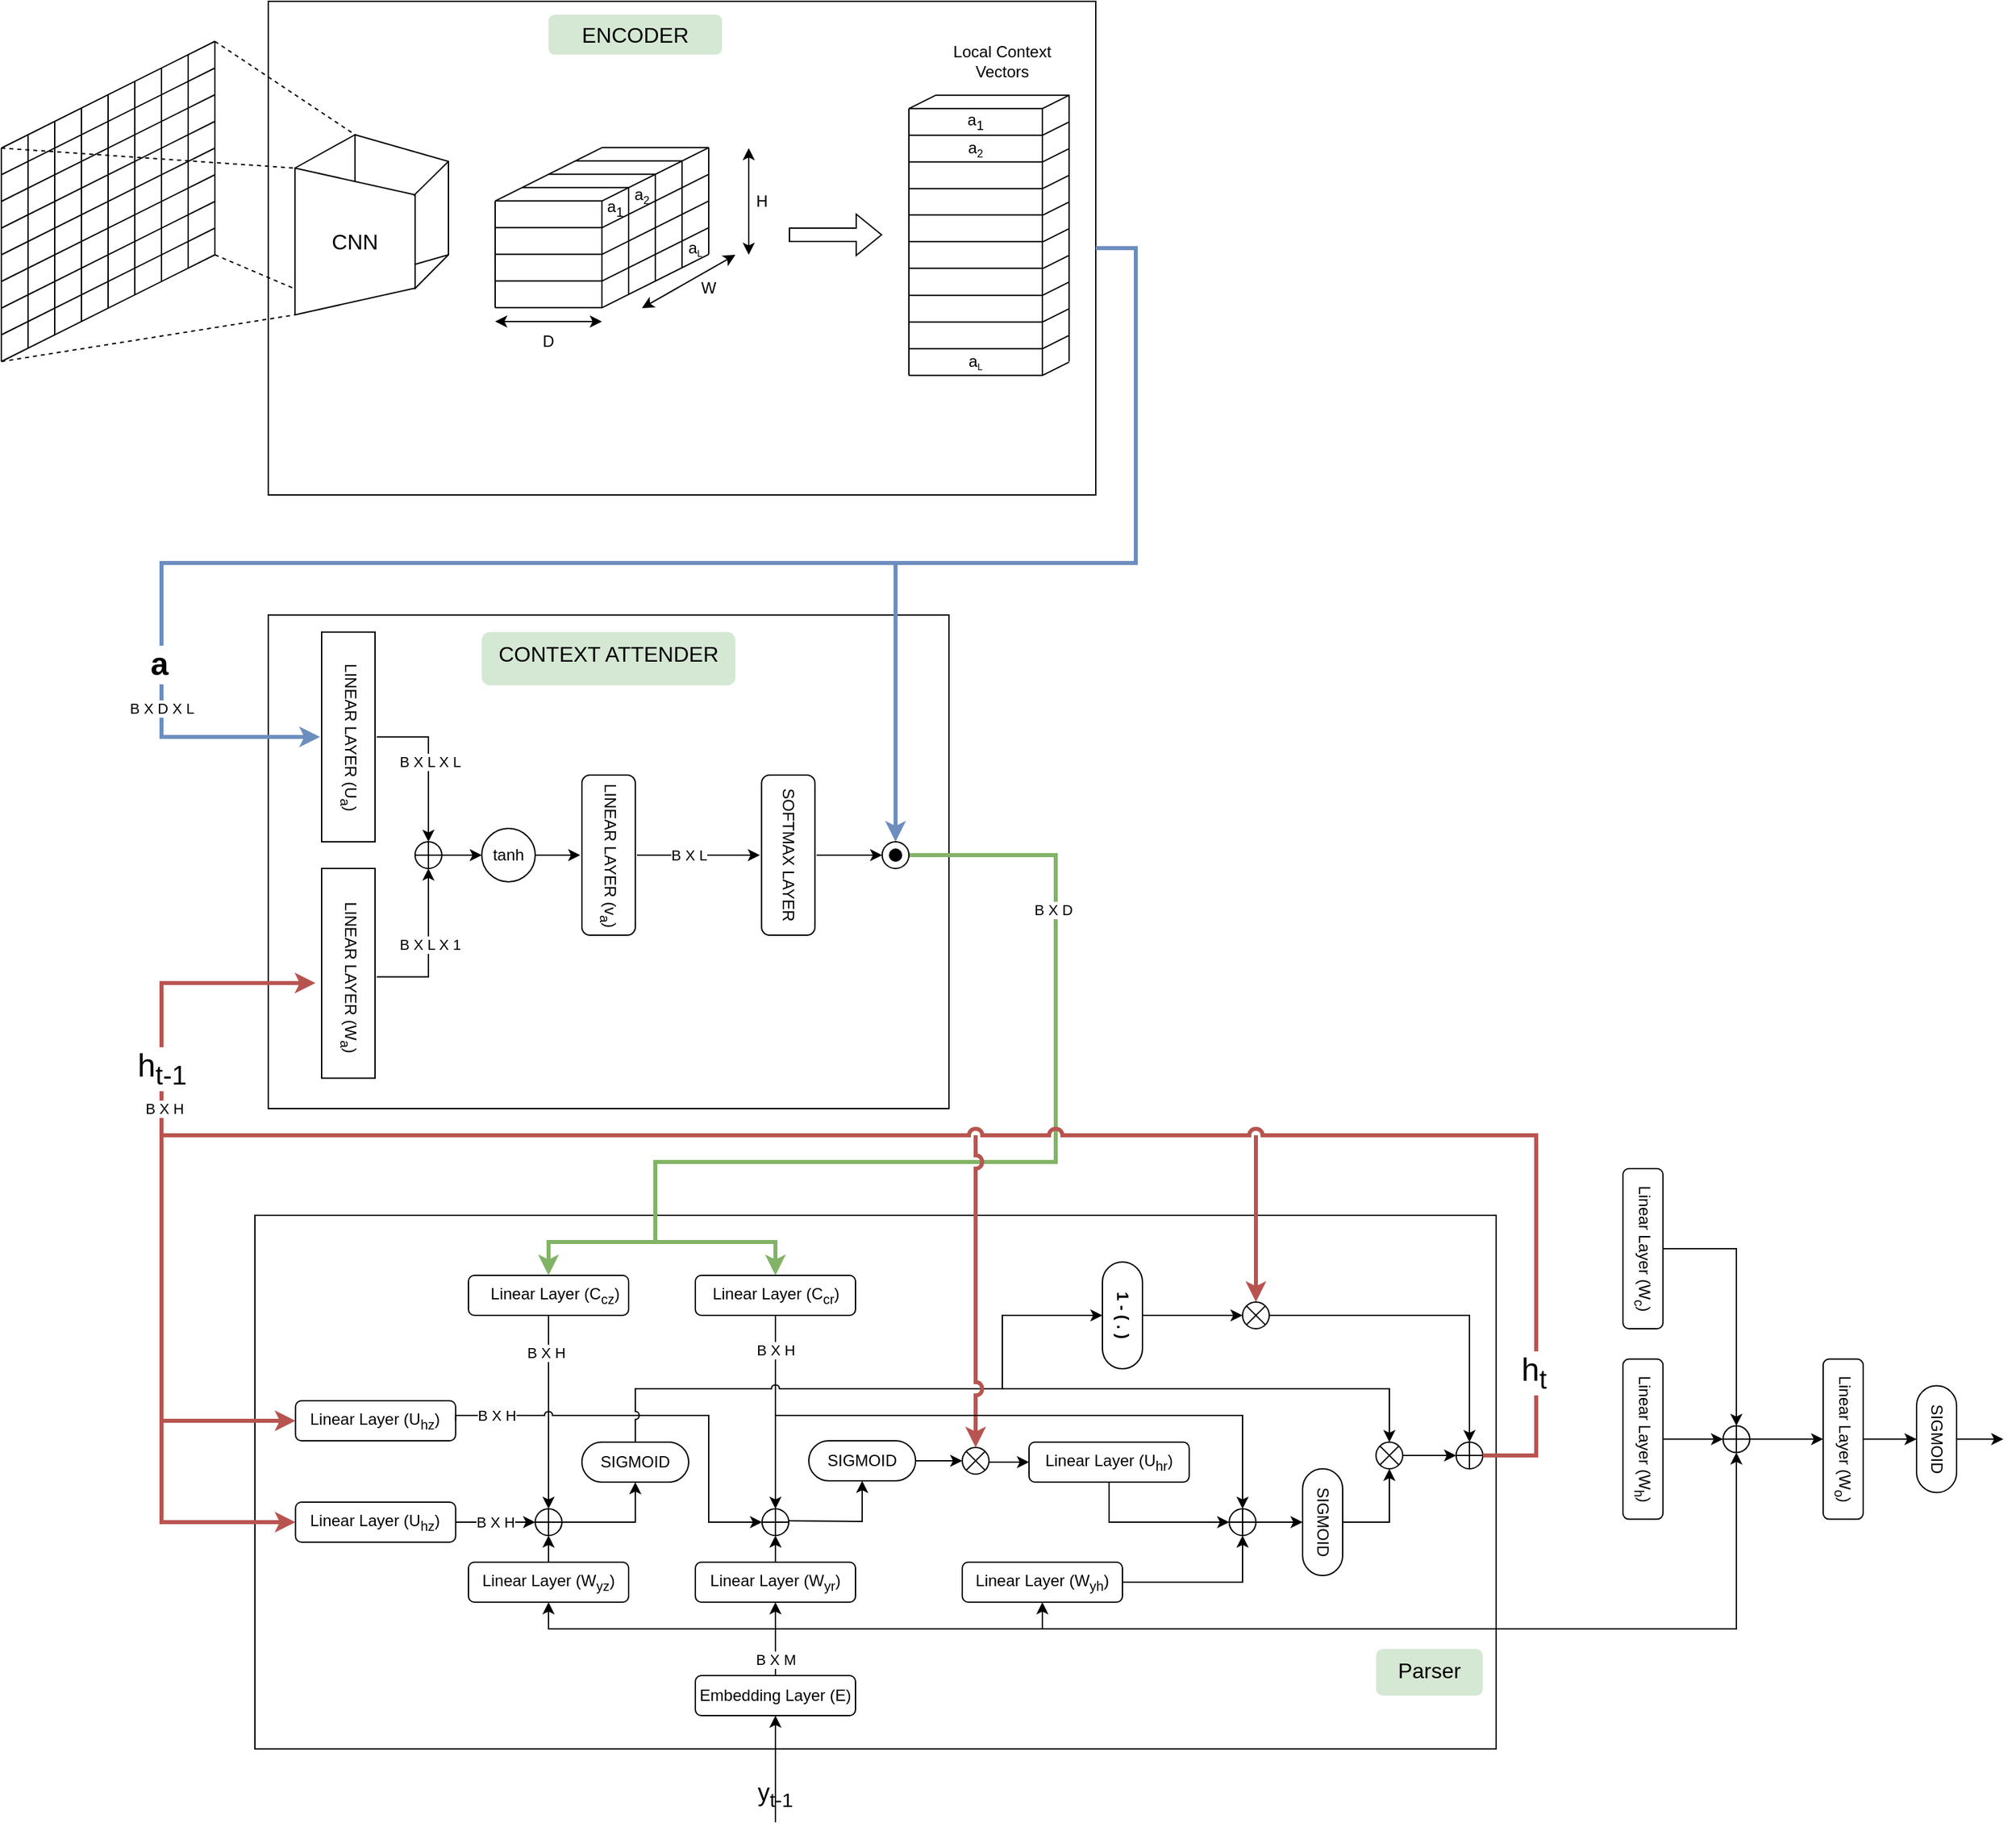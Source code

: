 <mxfile version="21.5.0" type="device">
  <diagram name="Page-1" id="FEe-Y_rV9cziCGvtWo6F">
    <mxGraphModel dx="1371" dy="337" grid="1" gridSize="10" guides="1" tooltips="1" connect="1" arrows="1" fold="1" page="1" pageScale="1" pageWidth="827" pageHeight="1169" math="0" shadow="0">
      <root>
        <mxCell id="0" />
        <mxCell id="1" parent="0" />
        <mxCell id="I6M3-v00xLzkXQpwjqU5-147" value="" style="rounded=0;whiteSpace=wrap;html=1;" vertex="1" parent="1">
          <mxGeometry x="10" y="90" width="620" height="370" as="geometry" />
        </mxCell>
        <mxCell id="I6M3-v00xLzkXQpwjqU5-3" value="" style="endArrow=none;html=1;rounded=0;" edge="1" parent="1">
          <mxGeometry width="50" height="50" relative="1" as="geometry">
            <mxPoint x="-190" y="200" as="sourcePoint" />
            <mxPoint x="-30" y="120" as="targetPoint" />
          </mxGeometry>
        </mxCell>
        <mxCell id="I6M3-v00xLzkXQpwjqU5-5" value="" style="endArrow=none;html=1;rounded=0;" edge="1" parent="1">
          <mxGeometry width="50" height="50" relative="1" as="geometry">
            <mxPoint x="-190" y="360" as="sourcePoint" />
            <mxPoint x="-30" y="280" as="targetPoint" />
          </mxGeometry>
        </mxCell>
        <mxCell id="I6M3-v00xLzkXQpwjqU5-6" value="" style="endArrow=none;html=1;rounded=0;" edge="1" parent="1">
          <mxGeometry width="50" height="50" relative="1" as="geometry">
            <mxPoint x="-190" y="200" as="sourcePoint" />
            <mxPoint x="-190" y="360" as="targetPoint" />
          </mxGeometry>
        </mxCell>
        <mxCell id="I6M3-v00xLzkXQpwjqU5-7" value="" style="endArrow=none;html=1;rounded=0;" edge="1" parent="1">
          <mxGeometry width="50" height="50" relative="1" as="geometry">
            <mxPoint x="-30" y="120" as="sourcePoint" />
            <mxPoint x="-30" y="280" as="targetPoint" />
          </mxGeometry>
        </mxCell>
        <mxCell id="I6M3-v00xLzkXQpwjqU5-8" value="" style="endArrow=none;html=1;rounded=0;" edge="1" parent="1">
          <mxGeometry width="50" height="50" relative="1" as="geometry">
            <mxPoint x="-150" y="180" as="sourcePoint" />
            <mxPoint x="-150" y="340" as="targetPoint" />
          </mxGeometry>
        </mxCell>
        <mxCell id="I6M3-v00xLzkXQpwjqU5-9" value="" style="endArrow=none;html=1;rounded=0;" edge="1" parent="1">
          <mxGeometry width="50" height="50" relative="1" as="geometry">
            <mxPoint x="-110" y="160" as="sourcePoint" />
            <mxPoint x="-110" y="320" as="targetPoint" />
          </mxGeometry>
        </mxCell>
        <mxCell id="I6M3-v00xLzkXQpwjqU5-10" value="" style="endArrow=none;html=1;rounded=0;" edge="1" parent="1">
          <mxGeometry width="50" height="50" relative="1" as="geometry">
            <mxPoint x="-70" y="140" as="sourcePoint" />
            <mxPoint x="-70" y="300" as="targetPoint" />
          </mxGeometry>
        </mxCell>
        <mxCell id="I6M3-v00xLzkXQpwjqU5-11" value="" style="endArrow=none;html=1;rounded=0;" edge="1" parent="1">
          <mxGeometry width="50" height="50" relative="1" as="geometry">
            <mxPoint x="-190" y="320" as="sourcePoint" />
            <mxPoint x="-30" y="240" as="targetPoint" />
          </mxGeometry>
        </mxCell>
        <mxCell id="I6M3-v00xLzkXQpwjqU5-12" value="" style="endArrow=none;html=1;rounded=0;" edge="1" parent="1">
          <mxGeometry width="50" height="50" relative="1" as="geometry">
            <mxPoint x="-190" y="280" as="sourcePoint" />
            <mxPoint x="-30" y="200" as="targetPoint" />
          </mxGeometry>
        </mxCell>
        <mxCell id="I6M3-v00xLzkXQpwjqU5-13" value="" style="endArrow=none;html=1;rounded=0;" edge="1" parent="1">
          <mxGeometry width="50" height="50" relative="1" as="geometry">
            <mxPoint x="-190" y="240" as="sourcePoint" />
            <mxPoint x="-30" y="160" as="targetPoint" />
          </mxGeometry>
        </mxCell>
        <mxCell id="I6M3-v00xLzkXQpwjqU5-15" value="" style="endArrow=none;html=1;rounded=0;" edge="1" parent="1">
          <mxGeometry width="50" height="50" relative="1" as="geometry">
            <mxPoint x="-50" y="130" as="sourcePoint" />
            <mxPoint x="-50" y="290" as="targetPoint" />
          </mxGeometry>
        </mxCell>
        <mxCell id="I6M3-v00xLzkXQpwjqU5-16" value="" style="endArrow=none;html=1;rounded=0;" edge="1" parent="1">
          <mxGeometry width="50" height="50" relative="1" as="geometry">
            <mxPoint x="-170" y="190" as="sourcePoint" />
            <mxPoint x="-170" y="350" as="targetPoint" />
          </mxGeometry>
        </mxCell>
        <mxCell id="I6M3-v00xLzkXQpwjqU5-17" value="" style="endArrow=none;html=1;rounded=0;" edge="1" parent="1">
          <mxGeometry width="50" height="50" relative="1" as="geometry">
            <mxPoint x="-130" y="170" as="sourcePoint" />
            <mxPoint x="-130" y="330" as="targetPoint" />
          </mxGeometry>
        </mxCell>
        <mxCell id="I6M3-v00xLzkXQpwjqU5-18" value="" style="endArrow=none;html=1;rounded=0;" edge="1" parent="1">
          <mxGeometry width="50" height="50" relative="1" as="geometry">
            <mxPoint x="-90" y="150" as="sourcePoint" />
            <mxPoint x="-90" y="310" as="targetPoint" />
          </mxGeometry>
        </mxCell>
        <mxCell id="I6M3-v00xLzkXQpwjqU5-19" value="" style="endArrow=none;html=1;rounded=0;" edge="1" parent="1">
          <mxGeometry width="50" height="50" relative="1" as="geometry">
            <mxPoint x="-190" y="340" as="sourcePoint" />
            <mxPoint x="-30" y="260" as="targetPoint" />
          </mxGeometry>
        </mxCell>
        <mxCell id="I6M3-v00xLzkXQpwjqU5-20" value="" style="endArrow=none;html=1;rounded=0;" edge="1" parent="1">
          <mxGeometry width="50" height="50" relative="1" as="geometry">
            <mxPoint x="-190" y="300" as="sourcePoint" />
            <mxPoint x="-30" y="220" as="targetPoint" />
          </mxGeometry>
        </mxCell>
        <mxCell id="I6M3-v00xLzkXQpwjqU5-21" value="" style="endArrow=none;html=1;rounded=0;" edge="1" parent="1">
          <mxGeometry width="50" height="50" relative="1" as="geometry">
            <mxPoint x="-190" y="260" as="sourcePoint" />
            <mxPoint x="-30" y="180" as="targetPoint" />
          </mxGeometry>
        </mxCell>
        <mxCell id="I6M3-v00xLzkXQpwjqU5-22" value="" style="endArrow=none;html=1;rounded=0;" edge="1" parent="1">
          <mxGeometry width="50" height="50" relative="1" as="geometry">
            <mxPoint x="-190" y="220" as="sourcePoint" />
            <mxPoint x="-30" y="140" as="targetPoint" />
          </mxGeometry>
        </mxCell>
        <mxCell id="I6M3-v00xLzkXQpwjqU5-31" value="" style="shape=trapezoid;perimeter=trapezoidPerimeter;whiteSpace=wrap;html=1;fixedSize=1;rotation=90;fillColor=none;strokeColor=default;" vertex="1" parent="1">
          <mxGeometry x="55" y="210" width="110" height="70" as="geometry" />
        </mxCell>
        <mxCell id="I6M3-v00xLzkXQpwjqU5-33" value="" style="shape=trapezoid;perimeter=trapezoidPerimeter;whiteSpace=wrap;html=1;fixedSize=1;rotation=90;" vertex="1" parent="1">
          <mxGeometry x="20" y="225" width="110" height="90" as="geometry" />
        </mxCell>
        <mxCell id="I6M3-v00xLzkXQpwjqU5-34" value="" style="endArrow=none;html=1;rounded=0;exitX=0.188;exitY=0.012;exitDx=0;exitDy=0;exitPerimeter=0;" edge="1" parent="1" source="I6M3-v00xLzkXQpwjqU5-33">
          <mxGeometry width="50" height="50" relative="1" as="geometry">
            <mxPoint x="185" y="210" as="sourcePoint" />
            <mxPoint x="145" y="210" as="targetPoint" />
          </mxGeometry>
        </mxCell>
        <mxCell id="I6M3-v00xLzkXQpwjqU5-35" value="" style="endArrow=none;html=1;rounded=0;exitX=0.825;exitY=0.006;exitDx=0;exitDy=0;exitPerimeter=0;" edge="1" parent="1" source="I6M3-v00xLzkXQpwjqU5-33">
          <mxGeometry width="50" height="50" relative="1" as="geometry">
            <mxPoint x="125" y="300" as="sourcePoint" />
            <mxPoint x="145" y="280" as="targetPoint" />
          </mxGeometry>
        </mxCell>
        <mxCell id="I6M3-v00xLzkXQpwjqU5-36" value="" style="endArrow=none;html=1;rounded=0;exitX=0;exitY=1;exitDx=0;exitDy=0;" edge="1" parent="1" source="I6M3-v00xLzkXQpwjqU5-33">
          <mxGeometry width="50" height="50" relative="1" as="geometry">
            <mxPoint x="45" y="220" as="sourcePoint" />
            <mxPoint x="75" y="190" as="targetPoint" />
          </mxGeometry>
        </mxCell>
        <mxCell id="I6M3-v00xLzkXQpwjqU5-37" value="" style="endArrow=none;html=1;rounded=0;dashed=1;entryX=0;entryY=1;entryDx=0;entryDy=0;" edge="1" parent="1" target="I6M3-v00xLzkXQpwjqU5-33">
          <mxGeometry width="50" height="50" relative="1" as="geometry">
            <mxPoint x="-190" y="200" as="sourcePoint" />
            <mxPoint x="30" y="190" as="targetPoint" />
          </mxGeometry>
        </mxCell>
        <mxCell id="I6M3-v00xLzkXQpwjqU5-38" value="" style="endArrow=none;html=1;rounded=0;dashed=1;entryX=0;entryY=1;entryDx=0;entryDy=0;" edge="1" parent="1" target="I6M3-v00xLzkXQpwjqU5-31">
          <mxGeometry width="50" height="50" relative="1" as="geometry">
            <mxPoint x="-30" y="120" as="sourcePoint" />
            <mxPoint x="40" y="200" as="targetPoint" />
          </mxGeometry>
        </mxCell>
        <mxCell id="I6M3-v00xLzkXQpwjqU5-39" value="" style="endArrow=none;html=1;rounded=0;dashed=1;entryX=0.82;entryY=1.009;entryDx=0;entryDy=0;entryPerimeter=0;" edge="1" parent="1" target="I6M3-v00xLzkXQpwjqU5-33">
          <mxGeometry width="50" height="50" relative="1" as="geometry">
            <mxPoint x="-30" y="280" as="sourcePoint" />
            <mxPoint x="90" y="330" as="targetPoint" />
          </mxGeometry>
        </mxCell>
        <mxCell id="I6M3-v00xLzkXQpwjqU5-40" value="" style="endArrow=none;html=1;rounded=0;dashed=1;entryX=1;entryY=1;entryDx=0;entryDy=0;" edge="1" parent="1" target="I6M3-v00xLzkXQpwjqU5-33">
          <mxGeometry width="50" height="50" relative="1" as="geometry">
            <mxPoint x="-190" y="360" as="sourcePoint" />
            <mxPoint x="35" y="195" as="targetPoint" />
          </mxGeometry>
        </mxCell>
        <mxCell id="I6M3-v00xLzkXQpwjqU5-41" value="" style="endArrow=none;html=1;rounded=0;" edge="1" parent="1">
          <mxGeometry width="50" height="50" relative="1" as="geometry">
            <mxPoint x="260" y="319.67" as="sourcePoint" />
            <mxPoint x="260" y="239.67" as="targetPoint" />
          </mxGeometry>
        </mxCell>
        <mxCell id="I6M3-v00xLzkXQpwjqU5-42" value="" style="endArrow=none;html=1;rounded=0;" edge="1" parent="1">
          <mxGeometry width="50" height="50" relative="1" as="geometry">
            <mxPoint x="340" y="279.67" as="sourcePoint" />
            <mxPoint x="340" y="199.67" as="targetPoint" />
          </mxGeometry>
        </mxCell>
        <mxCell id="I6M3-v00xLzkXQpwjqU5-43" value="" style="endArrow=none;html=1;rounded=0;" edge="1" parent="1">
          <mxGeometry width="50" height="50" relative="1" as="geometry">
            <mxPoint x="260" y="239.67" as="sourcePoint" />
            <mxPoint x="340" y="199.67" as="targetPoint" />
          </mxGeometry>
        </mxCell>
        <mxCell id="I6M3-v00xLzkXQpwjqU5-44" value="" style="endArrow=none;html=1;rounded=0;" edge="1" parent="1">
          <mxGeometry width="50" height="50" relative="1" as="geometry">
            <mxPoint x="260" y="319.67" as="sourcePoint" />
            <mxPoint x="340" y="279.67" as="targetPoint" />
          </mxGeometry>
        </mxCell>
        <mxCell id="I6M3-v00xLzkXQpwjqU5-45" value="" style="endArrow=none;html=1;rounded=0;" edge="1" parent="1">
          <mxGeometry width="50" height="50" relative="1" as="geometry">
            <mxPoint x="260" y="279.67" as="sourcePoint" />
            <mxPoint x="340" y="239.67" as="targetPoint" />
          </mxGeometry>
        </mxCell>
        <mxCell id="I6M3-v00xLzkXQpwjqU5-46" value="" style="endArrow=none;html=1;rounded=0;" edge="1" parent="1">
          <mxGeometry width="50" height="50" relative="1" as="geometry">
            <mxPoint x="300" y="299.67" as="sourcePoint" />
            <mxPoint x="300" y="219.67" as="targetPoint" />
          </mxGeometry>
        </mxCell>
        <mxCell id="I6M3-v00xLzkXQpwjqU5-47" value="" style="endArrow=none;html=1;rounded=0;" edge="1" parent="1">
          <mxGeometry width="50" height="50" relative="1" as="geometry">
            <mxPoint x="260" y="299.67" as="sourcePoint" />
            <mxPoint x="340" y="259.67" as="targetPoint" />
          </mxGeometry>
        </mxCell>
        <mxCell id="I6M3-v00xLzkXQpwjqU5-48" value="" style="endArrow=none;html=1;rounded=0;" edge="1" parent="1">
          <mxGeometry width="50" height="50" relative="1" as="geometry">
            <mxPoint x="260" y="259.67" as="sourcePoint" />
            <mxPoint x="340" y="219.67" as="targetPoint" />
          </mxGeometry>
        </mxCell>
        <mxCell id="I6M3-v00xLzkXQpwjqU5-49" value="" style="endArrow=none;html=1;rounded=0;" edge="1" parent="1">
          <mxGeometry width="50" height="50" relative="1" as="geometry">
            <mxPoint x="320" y="289.67" as="sourcePoint" />
            <mxPoint x="320" y="209.67" as="targetPoint" />
          </mxGeometry>
        </mxCell>
        <mxCell id="I6M3-v00xLzkXQpwjqU5-50" value="" style="endArrow=none;html=1;rounded=0;" edge="1" parent="1">
          <mxGeometry width="50" height="50" relative="1" as="geometry">
            <mxPoint x="280" y="309.67" as="sourcePoint" />
            <mxPoint x="280" y="229.67" as="targetPoint" />
          </mxGeometry>
        </mxCell>
        <mxCell id="I6M3-v00xLzkXQpwjqU5-51" value="" style="endArrow=none;html=1;rounded=0;" edge="1" parent="1">
          <mxGeometry width="50" height="50" relative="1" as="geometry">
            <mxPoint x="180" y="239.67" as="sourcePoint" />
            <mxPoint x="260" y="239.67" as="targetPoint" />
          </mxGeometry>
        </mxCell>
        <mxCell id="I6M3-v00xLzkXQpwjqU5-52" value="" style="endArrow=none;html=1;rounded=0;" edge="1" parent="1">
          <mxGeometry width="50" height="50" relative="1" as="geometry">
            <mxPoint x="180" y="239.67" as="sourcePoint" />
            <mxPoint x="200" y="229.67" as="targetPoint" />
          </mxGeometry>
        </mxCell>
        <mxCell id="I6M3-v00xLzkXQpwjqU5-53" value="" style="endArrow=none;html=1;rounded=0;" edge="1" parent="1">
          <mxGeometry width="50" height="50" relative="1" as="geometry">
            <mxPoint x="200" y="229.67" as="sourcePoint" />
            <mxPoint x="280" y="229.67" as="targetPoint" />
          </mxGeometry>
        </mxCell>
        <mxCell id="I6M3-v00xLzkXQpwjqU5-54" value="" style="endArrow=none;html=1;rounded=0;" edge="1" parent="1">
          <mxGeometry width="50" height="50" relative="1" as="geometry">
            <mxPoint x="180" y="319.67" as="sourcePoint" />
            <mxPoint x="180" y="239.67" as="targetPoint" />
          </mxGeometry>
        </mxCell>
        <mxCell id="I6M3-v00xLzkXQpwjqU5-55" value="" style="endArrow=none;html=1;rounded=0;" edge="1" parent="1">
          <mxGeometry width="50" height="50" relative="1" as="geometry">
            <mxPoint x="200" y="229.67" as="sourcePoint" />
            <mxPoint x="260" y="199.67" as="targetPoint" />
          </mxGeometry>
        </mxCell>
        <mxCell id="I6M3-v00xLzkXQpwjqU5-56" value="" style="endArrow=none;html=1;rounded=0;" edge="1" parent="1">
          <mxGeometry width="50" height="50" relative="1" as="geometry">
            <mxPoint x="220" y="219.67" as="sourcePoint" />
            <mxPoint x="300" y="219.67" as="targetPoint" />
          </mxGeometry>
        </mxCell>
        <mxCell id="I6M3-v00xLzkXQpwjqU5-57" value="" style="endArrow=none;html=1;rounded=0;" edge="1" parent="1">
          <mxGeometry width="50" height="50" relative="1" as="geometry">
            <mxPoint x="240" y="209.67" as="sourcePoint" />
            <mxPoint x="320" y="209.67" as="targetPoint" />
          </mxGeometry>
        </mxCell>
        <mxCell id="I6M3-v00xLzkXQpwjqU5-58" value="" style="endArrow=none;html=1;rounded=0;" edge="1" parent="1">
          <mxGeometry width="50" height="50" relative="1" as="geometry">
            <mxPoint x="260" y="199.67" as="sourcePoint" />
            <mxPoint x="340" y="199.67" as="targetPoint" />
          </mxGeometry>
        </mxCell>
        <mxCell id="I6M3-v00xLzkXQpwjqU5-59" value="" style="endArrow=none;html=1;rounded=0;" edge="1" parent="1">
          <mxGeometry width="50" height="50" relative="1" as="geometry">
            <mxPoint x="180" y="259.67" as="sourcePoint" />
            <mxPoint x="260" y="259.67" as="targetPoint" />
          </mxGeometry>
        </mxCell>
        <mxCell id="I6M3-v00xLzkXQpwjqU5-60" value="" style="endArrow=none;html=1;rounded=0;" edge="1" parent="1">
          <mxGeometry width="50" height="50" relative="1" as="geometry">
            <mxPoint x="180" y="279.67" as="sourcePoint" />
            <mxPoint x="260" y="279.67" as="targetPoint" />
          </mxGeometry>
        </mxCell>
        <mxCell id="I6M3-v00xLzkXQpwjqU5-61" value="" style="endArrow=none;html=1;rounded=0;" edge="1" parent="1">
          <mxGeometry width="50" height="50" relative="1" as="geometry">
            <mxPoint x="180" y="299.67" as="sourcePoint" />
            <mxPoint x="260" y="299.67" as="targetPoint" />
          </mxGeometry>
        </mxCell>
        <mxCell id="I6M3-v00xLzkXQpwjqU5-62" value="" style="endArrow=none;html=1;rounded=0;" edge="1" parent="1">
          <mxGeometry width="50" height="50" relative="1" as="geometry">
            <mxPoint x="180" y="319.67" as="sourcePoint" />
            <mxPoint x="260" y="319.67" as="targetPoint" />
          </mxGeometry>
        </mxCell>
        <mxCell id="I6M3-v00xLzkXQpwjqU5-73" value="a&lt;sub&gt;1&lt;/sub&gt;" style="text;html=1;strokeColor=none;fillColor=none;align=center;verticalAlign=middle;whiteSpace=wrap;rounded=0;" vertex="1" parent="1">
          <mxGeometry x="260" y="235" width="20" height="20" as="geometry" />
        </mxCell>
        <mxCell id="I6M3-v00xLzkXQpwjqU5-74" value="a&lt;span style=&quot;font-size: 10px;&quot;&gt;&lt;sub&gt;2&lt;/sub&gt;&lt;/span&gt;" style="text;html=1;strokeColor=none;fillColor=none;align=center;verticalAlign=middle;whiteSpace=wrap;rounded=0;" vertex="1" parent="1">
          <mxGeometry x="280" y="225" width="20" height="20" as="geometry" />
        </mxCell>
        <mxCell id="I6M3-v00xLzkXQpwjqU5-75" value="a&lt;span style=&quot;font-size: 8.333px;&quot;&gt;&lt;sub&gt;L&lt;/sub&gt;&lt;/span&gt;" style="text;html=1;strokeColor=none;fillColor=none;align=center;verticalAlign=middle;whiteSpace=wrap;rounded=0;" vertex="1" parent="1">
          <mxGeometry x="320" y="265" width="20" height="20" as="geometry" />
        </mxCell>
        <mxCell id="I6M3-v00xLzkXQpwjqU5-76" value="" style="endArrow=classic;startArrow=classic;html=1;rounded=0;" edge="1" parent="1">
          <mxGeometry width="50" height="50" relative="1" as="geometry">
            <mxPoint x="370" y="280" as="sourcePoint" />
            <mxPoint x="370" y="200" as="targetPoint" />
          </mxGeometry>
        </mxCell>
        <mxCell id="I6M3-v00xLzkXQpwjqU5-77" value="" style="endArrow=classic;startArrow=classic;html=1;rounded=0;" edge="1" parent="1">
          <mxGeometry width="50" height="50" relative="1" as="geometry">
            <mxPoint x="290" y="320" as="sourcePoint" />
            <mxPoint x="360" y="280" as="targetPoint" />
          </mxGeometry>
        </mxCell>
        <mxCell id="I6M3-v00xLzkXQpwjqU5-78" value="" style="endArrow=classic;startArrow=classic;html=1;rounded=0;" edge="1" parent="1">
          <mxGeometry width="50" height="50" relative="1" as="geometry">
            <mxPoint x="180" y="330" as="sourcePoint" />
            <mxPoint x="260" y="330" as="targetPoint" />
          </mxGeometry>
        </mxCell>
        <mxCell id="I6M3-v00xLzkXQpwjqU5-79" value="D" style="text;html=1;strokeColor=none;fillColor=none;align=center;verticalAlign=middle;whiteSpace=wrap;rounded=0;" vertex="1" parent="1">
          <mxGeometry x="190" y="330" width="60" height="30" as="geometry" />
        </mxCell>
        <mxCell id="I6M3-v00xLzkXQpwjqU5-80" value="W" style="text;html=1;strokeColor=none;fillColor=none;align=center;verticalAlign=middle;whiteSpace=wrap;rounded=0;" vertex="1" parent="1">
          <mxGeometry x="310" y="290" width="60" height="30" as="geometry" />
        </mxCell>
        <mxCell id="I6M3-v00xLzkXQpwjqU5-81" value="H" style="text;html=1;strokeColor=none;fillColor=none;align=center;verticalAlign=middle;whiteSpace=wrap;rounded=0;" vertex="1" parent="1">
          <mxGeometry x="350" y="225" width="60" height="30" as="geometry" />
        </mxCell>
        <mxCell id="I6M3-v00xLzkXQpwjqU5-82" value="" style="shape=flexArrow;endArrow=classic;html=1;rounded=0;" edge="1" parent="1">
          <mxGeometry width="50" height="50" relative="1" as="geometry">
            <mxPoint x="400" y="265" as="sourcePoint" />
            <mxPoint x="470" y="265" as="targetPoint" />
          </mxGeometry>
        </mxCell>
        <mxCell id="I6M3-v00xLzkXQpwjqU5-83" value="" style="endArrow=none;html=1;rounded=0;" edge="1" parent="1">
          <mxGeometry width="50" height="50" relative="1" as="geometry">
            <mxPoint x="590" y="370" as="sourcePoint" />
            <mxPoint x="590" y="170" as="targetPoint" />
          </mxGeometry>
        </mxCell>
        <mxCell id="I6M3-v00xLzkXQpwjqU5-84" value="" style="endArrow=none;html=1;rounded=0;" edge="1" parent="1">
          <mxGeometry width="50" height="50" relative="1" as="geometry">
            <mxPoint x="610" y="360" as="sourcePoint" />
            <mxPoint x="610" y="160" as="targetPoint" />
          </mxGeometry>
        </mxCell>
        <mxCell id="I6M3-v00xLzkXQpwjqU5-87" value="" style="endArrow=none;html=1;rounded=0;" edge="1" parent="1">
          <mxGeometry width="50" height="50" relative="1" as="geometry">
            <mxPoint x="590" y="170.4" as="sourcePoint" />
            <mxPoint x="610" y="160.4" as="targetPoint" />
          </mxGeometry>
        </mxCell>
        <mxCell id="I6M3-v00xLzkXQpwjqU5-89" value="" style="endArrow=none;html=1;rounded=0;" edge="1" parent="1">
          <mxGeometry width="50" height="50" relative="1" as="geometry">
            <mxPoint x="510" y="160.4" as="sourcePoint" />
            <mxPoint x="610" y="160.4" as="targetPoint" />
          </mxGeometry>
        </mxCell>
        <mxCell id="I6M3-v00xLzkXQpwjqU5-91" value="" style="endArrow=none;html=1;rounded=0;" edge="1" parent="1">
          <mxGeometry width="50" height="50" relative="1" as="geometry">
            <mxPoint x="490" y="170.4" as="sourcePoint" />
            <mxPoint x="590" y="170.4" as="targetPoint" />
          </mxGeometry>
        </mxCell>
        <mxCell id="I6M3-v00xLzkXQpwjqU5-92" value="" style="endArrow=none;html=1;rounded=0;" edge="1" parent="1">
          <mxGeometry width="50" height="50" relative="1" as="geometry">
            <mxPoint x="490" y="170.4" as="sourcePoint" />
            <mxPoint x="510" y="160.4" as="targetPoint" />
          </mxGeometry>
        </mxCell>
        <mxCell id="I6M3-v00xLzkXQpwjqU5-93" value="" style="endArrow=none;html=1;rounded=0;" edge="1" parent="1">
          <mxGeometry width="50" height="50" relative="1" as="geometry">
            <mxPoint x="490" y="370.4" as="sourcePoint" />
            <mxPoint x="490" y="170.4" as="targetPoint" />
          </mxGeometry>
        </mxCell>
        <mxCell id="I6M3-v00xLzkXQpwjqU5-94" value="" style="endArrow=none;html=1;rounded=0;" edge="1" parent="1">
          <mxGeometry width="50" height="50" relative="1" as="geometry">
            <mxPoint x="490" y="190.4" as="sourcePoint" />
            <mxPoint x="590" y="190.4" as="targetPoint" />
          </mxGeometry>
        </mxCell>
        <mxCell id="I6M3-v00xLzkXQpwjqU5-95" value="" style="endArrow=none;html=1;rounded=0;" edge="1" parent="1">
          <mxGeometry width="50" height="50" relative="1" as="geometry">
            <mxPoint x="490" y="370.4" as="sourcePoint" />
            <mxPoint x="590" y="370.4" as="targetPoint" />
          </mxGeometry>
        </mxCell>
        <mxCell id="I6M3-v00xLzkXQpwjqU5-96" value="" style="endArrow=none;html=1;rounded=0;" edge="1" parent="1">
          <mxGeometry width="50" height="50" relative="1" as="geometry">
            <mxPoint x="490" y="210.4" as="sourcePoint" />
            <mxPoint x="590" y="210.4" as="targetPoint" />
          </mxGeometry>
        </mxCell>
        <mxCell id="I6M3-v00xLzkXQpwjqU5-97" value="" style="endArrow=none;html=1;rounded=0;" edge="1" parent="1">
          <mxGeometry width="50" height="50" relative="1" as="geometry">
            <mxPoint x="490" y="230.4" as="sourcePoint" />
            <mxPoint x="590" y="230.4" as="targetPoint" />
          </mxGeometry>
        </mxCell>
        <mxCell id="I6M3-v00xLzkXQpwjqU5-98" value="" style="endArrow=none;html=1;rounded=0;" edge="1" parent="1">
          <mxGeometry width="50" height="50" relative="1" as="geometry">
            <mxPoint x="490" y="250.07" as="sourcePoint" />
            <mxPoint x="590" y="250.07" as="targetPoint" />
          </mxGeometry>
        </mxCell>
        <mxCell id="I6M3-v00xLzkXQpwjqU5-99" value="" style="endArrow=none;html=1;rounded=0;" edge="1" parent="1">
          <mxGeometry width="50" height="50" relative="1" as="geometry">
            <mxPoint x="490" y="270.07" as="sourcePoint" />
            <mxPoint x="590" y="270.07" as="targetPoint" />
          </mxGeometry>
        </mxCell>
        <mxCell id="I6M3-v00xLzkXQpwjqU5-100" value="" style="endArrow=none;html=1;rounded=0;" edge="1" parent="1">
          <mxGeometry width="50" height="50" relative="1" as="geometry">
            <mxPoint x="490" y="290.07" as="sourcePoint" />
            <mxPoint x="590" y="290.07" as="targetPoint" />
          </mxGeometry>
        </mxCell>
        <mxCell id="I6M3-v00xLzkXQpwjqU5-101" value="" style="endArrow=none;html=1;rounded=0;" edge="1" parent="1">
          <mxGeometry width="50" height="50" relative="1" as="geometry">
            <mxPoint x="490" y="310.4" as="sourcePoint" />
            <mxPoint x="590" y="310.4" as="targetPoint" />
          </mxGeometry>
        </mxCell>
        <mxCell id="I6M3-v00xLzkXQpwjqU5-102" value="" style="endArrow=none;html=1;rounded=0;" edge="1" parent="1">
          <mxGeometry width="50" height="50" relative="1" as="geometry">
            <mxPoint x="490" y="330.4" as="sourcePoint" />
            <mxPoint x="590" y="330.4" as="targetPoint" />
          </mxGeometry>
        </mxCell>
        <mxCell id="I6M3-v00xLzkXQpwjqU5-103" value="" style="endArrow=none;html=1;rounded=0;" edge="1" parent="1">
          <mxGeometry width="50" height="50" relative="1" as="geometry">
            <mxPoint x="490" y="350.4" as="sourcePoint" />
            <mxPoint x="590" y="350.4" as="targetPoint" />
          </mxGeometry>
        </mxCell>
        <mxCell id="I6M3-v00xLzkXQpwjqU5-104" value="" style="endArrow=none;html=1;rounded=0;" edge="1" parent="1">
          <mxGeometry width="50" height="50" relative="1" as="geometry">
            <mxPoint x="590" y="370.4" as="sourcePoint" />
            <mxPoint x="610" y="360.4" as="targetPoint" />
          </mxGeometry>
        </mxCell>
        <mxCell id="I6M3-v00xLzkXQpwjqU5-105" value="" style="endArrow=none;html=1;rounded=0;" edge="1" parent="1">
          <mxGeometry width="50" height="50" relative="1" as="geometry">
            <mxPoint x="590" y="350.4" as="sourcePoint" />
            <mxPoint x="610" y="340.4" as="targetPoint" />
          </mxGeometry>
        </mxCell>
        <mxCell id="I6M3-v00xLzkXQpwjqU5-106" value="" style="endArrow=none;html=1;rounded=0;" edge="1" parent="1">
          <mxGeometry width="50" height="50" relative="1" as="geometry">
            <mxPoint x="590" y="330.4" as="sourcePoint" />
            <mxPoint x="610" y="320.4" as="targetPoint" />
          </mxGeometry>
        </mxCell>
        <mxCell id="I6M3-v00xLzkXQpwjqU5-107" value="" style="endArrow=none;html=1;rounded=0;" edge="1" parent="1">
          <mxGeometry width="50" height="50" relative="1" as="geometry">
            <mxPoint x="590" y="310.4" as="sourcePoint" />
            <mxPoint x="610" y="300.4" as="targetPoint" />
          </mxGeometry>
        </mxCell>
        <mxCell id="I6M3-v00xLzkXQpwjqU5-108" value="" style="endArrow=none;html=1;rounded=0;" edge="1" parent="1">
          <mxGeometry width="50" height="50" relative="1" as="geometry">
            <mxPoint x="590" y="290.4" as="sourcePoint" />
            <mxPoint x="610" y="280.4" as="targetPoint" />
          </mxGeometry>
        </mxCell>
        <mxCell id="I6M3-v00xLzkXQpwjqU5-109" value="" style="endArrow=none;html=1;rounded=0;" edge="1" parent="1">
          <mxGeometry width="50" height="50" relative="1" as="geometry">
            <mxPoint x="590" y="270.4" as="sourcePoint" />
            <mxPoint x="610" y="260.4" as="targetPoint" />
          </mxGeometry>
        </mxCell>
        <mxCell id="I6M3-v00xLzkXQpwjqU5-110" value="" style="endArrow=none;html=1;rounded=0;" edge="1" parent="1">
          <mxGeometry width="50" height="50" relative="1" as="geometry">
            <mxPoint x="590" y="250.4" as="sourcePoint" />
            <mxPoint x="610" y="240.4" as="targetPoint" />
          </mxGeometry>
        </mxCell>
        <mxCell id="I6M3-v00xLzkXQpwjqU5-111" value="" style="endArrow=none;html=1;rounded=0;" edge="1" parent="1">
          <mxGeometry width="50" height="50" relative="1" as="geometry">
            <mxPoint x="590" y="230.4" as="sourcePoint" />
            <mxPoint x="610" y="220.4" as="targetPoint" />
          </mxGeometry>
        </mxCell>
        <mxCell id="I6M3-v00xLzkXQpwjqU5-112" value="" style="endArrow=none;html=1;rounded=0;" edge="1" parent="1">
          <mxGeometry width="50" height="50" relative="1" as="geometry">
            <mxPoint x="590" y="210.4" as="sourcePoint" />
            <mxPoint x="610" y="200.4" as="targetPoint" />
          </mxGeometry>
        </mxCell>
        <mxCell id="I6M3-v00xLzkXQpwjqU5-113" value="" style="endArrow=none;html=1;rounded=0;" edge="1" parent="1">
          <mxGeometry width="50" height="50" relative="1" as="geometry">
            <mxPoint x="590" y="190.4" as="sourcePoint" />
            <mxPoint x="610" y="180.4" as="targetPoint" />
          </mxGeometry>
        </mxCell>
        <mxCell id="I6M3-v00xLzkXQpwjqU5-141" value="Local Context Vectors" style="text;html=1;strokeColor=none;fillColor=none;align=center;verticalAlign=middle;whiteSpace=wrap;rounded=0;" vertex="1" parent="1">
          <mxGeometry x="510" y="120" width="100" height="30" as="geometry" />
        </mxCell>
        <mxCell id="I6M3-v00xLzkXQpwjqU5-142" value="a&lt;sub&gt;1&lt;/sub&gt;" style="text;html=1;strokeColor=none;fillColor=none;align=center;verticalAlign=middle;whiteSpace=wrap;rounded=0;" vertex="1" parent="1">
          <mxGeometry x="530" y="170" width="20" height="20" as="geometry" />
        </mxCell>
        <mxCell id="I6M3-v00xLzkXQpwjqU5-143" value="a&lt;span style=&quot;font-size: 10px;&quot;&gt;&lt;sub&gt;2&lt;/sub&gt;&lt;/span&gt;" style="text;html=1;strokeColor=none;fillColor=none;align=center;verticalAlign=middle;whiteSpace=wrap;rounded=0;" vertex="1" parent="1">
          <mxGeometry x="530" y="190" width="20" height="20" as="geometry" />
        </mxCell>
        <mxCell id="I6M3-v00xLzkXQpwjqU5-145" value="a&lt;span style=&quot;font-size: 8.333px;&quot;&gt;&lt;sub&gt;L&lt;/sub&gt;&lt;/span&gt;" style="text;html=1;strokeColor=none;fillColor=none;align=center;verticalAlign=middle;whiteSpace=wrap;rounded=0;" vertex="1" parent="1">
          <mxGeometry x="530" y="350" width="20" height="20" as="geometry" />
        </mxCell>
        <mxCell id="I6M3-v00xLzkXQpwjqU5-148" value="&lt;font style=&quot;font-size: 16px;&quot;&gt;ENCODER&lt;/font&gt;" style="text;html=1;strokeColor=none;fillColor=#d5e8d4;align=center;verticalAlign=middle;whiteSpace=wrap;rounded=1;" vertex="1" parent="1">
          <mxGeometry x="220" y="100" width="130" height="30" as="geometry" />
        </mxCell>
        <mxCell id="I6M3-v00xLzkXQpwjqU5-149" value="&lt;font style=&quot;font-size: 16px;&quot;&gt;CNN&lt;/font&gt;" style="text;html=1;strokeColor=none;fillColor=none;align=center;verticalAlign=middle;whiteSpace=wrap;rounded=0;" vertex="1" parent="1">
          <mxGeometry x="45" y="255" width="60" height="30" as="geometry" />
        </mxCell>
        <mxCell id="I6M3-v00xLzkXQpwjqU5-151" value="" style="rounded=0;whiteSpace=wrap;html=1;" vertex="1" parent="1">
          <mxGeometry x="10" y="550" width="510" height="370" as="geometry" />
        </mxCell>
        <mxCell id="I6M3-v00xLzkXQpwjqU5-152" value="" style="rounded=0;whiteSpace=wrap;html=1;" vertex="1" parent="1">
          <mxGeometry y="1000" width="930" height="400" as="geometry" />
        </mxCell>
        <mxCell id="I6M3-v00xLzkXQpwjqU5-156" value="" style="rounded=0;whiteSpace=wrap;html=1;" vertex="1" parent="1">
          <mxGeometry x="50" y="562.81" width="40" height="157.19" as="geometry" />
        </mxCell>
        <mxCell id="I6M3-v00xLzkXQpwjqU5-163" style="edgeStyle=orthogonalEdgeStyle;rounded=0;orthogonalLoop=1;jettySize=auto;html=1;exitX=0.5;exitY=0;exitDx=0;exitDy=0;entryX=0.5;entryY=0;entryDx=0;entryDy=0;entryPerimeter=0;" edge="1" parent="1" source="I6M3-v00xLzkXQpwjqU5-157" target="I6M3-v00xLzkXQpwjqU5-162">
          <mxGeometry relative="1" as="geometry" />
        </mxCell>
        <mxCell id="I6M3-v00xLzkXQpwjqU5-171" value="B X L X L" style="edgeLabel;html=1;align=center;verticalAlign=middle;resizable=0;points=[];" vertex="1" connectable="0" parent="I6M3-v00xLzkXQpwjqU5-163">
          <mxGeometry x="-0.028" y="1" relative="1" as="geometry">
            <mxPoint as="offset" />
          </mxGeometry>
        </mxCell>
        <mxCell id="I6M3-v00xLzkXQpwjqU5-157" value="LINEAR LAYER (U&lt;sub&gt;a&lt;/sub&gt;)" style="text;html=1;strokeColor=none;fillColor=none;align=center;verticalAlign=middle;whiteSpace=wrap;rounded=0;rotation=90;" vertex="1" parent="1">
          <mxGeometry x="-10.39" y="620.15" width="160.78" height="42.5" as="geometry" />
        </mxCell>
        <mxCell id="I6M3-v00xLzkXQpwjqU5-159" value="" style="rounded=0;whiteSpace=wrap;html=1;" vertex="1" parent="1">
          <mxGeometry x="50" y="740" width="40" height="157.19" as="geometry" />
        </mxCell>
        <mxCell id="I6M3-v00xLzkXQpwjqU5-164" style="edgeStyle=orthogonalEdgeStyle;rounded=0;orthogonalLoop=1;jettySize=auto;html=1;exitX=0.5;exitY=0;exitDx=0;exitDy=0;entryX=0.5;entryY=1;entryDx=0;entryDy=0;entryPerimeter=0;" edge="1" parent="1" source="I6M3-v00xLzkXQpwjqU5-158" target="I6M3-v00xLzkXQpwjqU5-162">
          <mxGeometry relative="1" as="geometry" />
        </mxCell>
        <mxCell id="I6M3-v00xLzkXQpwjqU5-173" value="B X L X 1" style="edgeLabel;html=1;align=center;verticalAlign=middle;resizable=0;points=[];" vertex="1" connectable="0" parent="I6M3-v00xLzkXQpwjqU5-164">
          <mxGeometry x="0.053" y="-1" relative="1" as="geometry">
            <mxPoint as="offset" />
          </mxGeometry>
        </mxCell>
        <mxCell id="I6M3-v00xLzkXQpwjqU5-158" value="LINEAR LAYER (W&lt;sub&gt;a&lt;/sub&gt;)" style="text;html=1;strokeColor=none;fillColor=none;align=center;verticalAlign=middle;whiteSpace=wrap;rounded=0;rotation=90;" vertex="1" parent="1">
          <mxGeometry x="-10.39" y="800" width="160.78" height="42.5" as="geometry" />
        </mxCell>
        <mxCell id="I6M3-v00xLzkXQpwjqU5-160" style="edgeStyle=orthogonalEdgeStyle;rounded=0;orthogonalLoop=1;jettySize=auto;html=1;exitX=1;exitY=0.5;exitDx=0;exitDy=0;entryX=0.5;entryY=1;entryDx=0;entryDy=0;fillColor=#dae8fc;strokeColor=#6c8ebf;strokeWidth=3;" edge="1" parent="1" source="I6M3-v00xLzkXQpwjqU5-147" target="I6M3-v00xLzkXQpwjqU5-157">
          <mxGeometry relative="1" as="geometry">
            <Array as="points">
              <mxPoint x="660" y="275" />
              <mxPoint x="660" y="511" />
              <mxPoint x="-70" y="511" />
              <mxPoint x="-70" y="641" />
            </Array>
          </mxGeometry>
        </mxCell>
        <mxCell id="I6M3-v00xLzkXQpwjqU5-161" value="&lt;font style=&quot;font-size: 24px;&quot;&gt;&lt;b&gt;a&lt;/b&gt;&lt;/font&gt;" style="edgeLabel;html=1;align=center;verticalAlign=middle;resizable=0;points=[];" vertex="1" connectable="0" parent="I6M3-v00xLzkXQpwjqU5-160">
          <mxGeometry x="0.785" y="-2" relative="1" as="geometry">
            <mxPoint y="-40" as="offset" />
          </mxGeometry>
        </mxCell>
        <mxCell id="I6M3-v00xLzkXQpwjqU5-170" value="B X D X L" style="edgeLabel;html=1;align=center;verticalAlign=middle;resizable=0;points=[];" vertex="1" connectable="0" parent="I6M3-v00xLzkXQpwjqU5-160">
          <mxGeometry x="0.775" relative="1" as="geometry">
            <mxPoint as="offset" />
          </mxGeometry>
        </mxCell>
        <mxCell id="I6M3-v00xLzkXQpwjqU5-168" style="edgeStyle=orthogonalEdgeStyle;rounded=0;orthogonalLoop=1;jettySize=auto;html=1;exitX=1;exitY=0.5;exitDx=0;exitDy=0;exitPerimeter=0;entryX=0;entryY=0.5;entryDx=0;entryDy=0;" edge="1" parent="1" source="I6M3-v00xLzkXQpwjqU5-162" target="I6M3-v00xLzkXQpwjqU5-167">
          <mxGeometry relative="1" as="geometry" />
        </mxCell>
        <mxCell id="I6M3-v00xLzkXQpwjqU5-162" value="" style="verticalLabelPosition=bottom;verticalAlign=top;html=1;shape=mxgraph.flowchart.summing_function;" vertex="1" parent="1">
          <mxGeometry x="120" y="720" width="20" height="20" as="geometry" />
        </mxCell>
        <mxCell id="I6M3-v00xLzkXQpwjqU5-178" style="edgeStyle=orthogonalEdgeStyle;rounded=0;orthogonalLoop=1;jettySize=auto;html=1;exitX=1;exitY=0.5;exitDx=0;exitDy=0;" edge="1" parent="1" source="I6M3-v00xLzkXQpwjqU5-167" target="I6M3-v00xLzkXQpwjqU5-176">
          <mxGeometry relative="1" as="geometry" />
        </mxCell>
        <mxCell id="I6M3-v00xLzkXQpwjqU5-167" value="tanh" style="ellipse;whiteSpace=wrap;html=1;" vertex="1" parent="1">
          <mxGeometry x="170" y="710" width="40" height="40" as="geometry" />
        </mxCell>
        <mxCell id="I6M3-v00xLzkXQpwjqU5-177" value="" style="rounded=1;whiteSpace=wrap;html=1;" vertex="1" parent="1">
          <mxGeometry x="245" y="670" width="40" height="120" as="geometry" />
        </mxCell>
        <mxCell id="I6M3-v00xLzkXQpwjqU5-182" style="edgeStyle=orthogonalEdgeStyle;rounded=0;orthogonalLoop=1;jettySize=auto;html=1;exitX=0.5;exitY=0;exitDx=0;exitDy=0;entryX=0.5;entryY=1;entryDx=0;entryDy=0;" edge="1" parent="1" source="I6M3-v00xLzkXQpwjqU5-176" target="I6M3-v00xLzkXQpwjqU5-181">
          <mxGeometry relative="1" as="geometry" />
        </mxCell>
        <mxCell id="I6M3-v00xLzkXQpwjqU5-183" value="B X L" style="edgeLabel;html=1;align=center;verticalAlign=middle;resizable=0;points=[];" vertex="1" connectable="0" parent="I6M3-v00xLzkXQpwjqU5-182">
          <mxGeometry x="-0.168" y="2" relative="1" as="geometry">
            <mxPoint y="2" as="offset" />
          </mxGeometry>
        </mxCell>
        <mxCell id="I6M3-v00xLzkXQpwjqU5-176" value="LINEAR LAYER (v&lt;sub&gt;a&lt;/sub&gt;)" style="text;html=1;strokeColor=none;fillColor=none;align=center;verticalAlign=middle;whiteSpace=wrap;rounded=0;rotation=90;" vertex="1" parent="1">
          <mxGeometry x="184.61" y="708.75" width="160.78" height="42.5" as="geometry" />
        </mxCell>
        <mxCell id="I6M3-v00xLzkXQpwjqU5-180" value="" style="rounded=1;whiteSpace=wrap;html=1;" vertex="1" parent="1">
          <mxGeometry x="379.61" y="670" width="40" height="120" as="geometry" />
        </mxCell>
        <mxCell id="I6M3-v00xLzkXQpwjqU5-186" style="edgeStyle=orthogonalEdgeStyle;rounded=0;orthogonalLoop=1;jettySize=auto;html=1;exitX=0.5;exitY=0;exitDx=0;exitDy=0;entryX=0.145;entryY=0.145;entryDx=0;entryDy=0;entryPerimeter=0;" edge="1" parent="1" source="I6M3-v00xLzkXQpwjqU5-181">
          <mxGeometry relative="1" as="geometry">
            <mxPoint x="469.959" y="730" as="targetPoint" />
          </mxGeometry>
        </mxCell>
        <mxCell id="I6M3-v00xLzkXQpwjqU5-181" value="SOFTMAX LAYER" style="text;html=1;strokeColor=none;fillColor=none;align=center;verticalAlign=middle;whiteSpace=wrap;rounded=0;rotation=90;" vertex="1" parent="1">
          <mxGeometry x="319.22" y="708.75" width="160.78" height="42.5" as="geometry" />
        </mxCell>
        <mxCell id="I6M3-v00xLzkXQpwjqU5-187" value="" style="endArrow=classic;html=1;rounded=0;entryX=0.855;entryY=0.145;entryDx=0;entryDy=0;entryPerimeter=0;strokeWidth=3;fillColor=#dae8fc;strokeColor=#6c8ebf;" edge="1" parent="1">
          <mxGeometry width="50" height="50" relative="1" as="geometry">
            <mxPoint x="480" y="510" as="sourcePoint" />
            <mxPoint x="480" y="719.959" as="targetPoint" />
          </mxGeometry>
        </mxCell>
        <mxCell id="I6M3-v00xLzkXQpwjqU5-188" value="" style="endArrow=classic;html=1;rounded=0;fillColor=#d5e8d4;strokeColor=#82b366;strokeWidth=3;entryX=0.5;entryY=0;entryDx=0;entryDy=0;jumpStyle=arc;" edge="1" parent="1" target="I6M3-v00xLzkXQpwjqU5-212">
          <mxGeometry width="50" height="50" relative="1" as="geometry">
            <mxPoint x="490" y="730" as="sourcePoint" />
            <mxPoint x="425" y="1050" as="targetPoint" />
            <Array as="points">
              <mxPoint x="600" y="730" />
              <mxPoint x="600" y="960" />
              <mxPoint x="300" y="960" />
              <mxPoint x="300" y="1020" />
              <mxPoint x="390" y="1020" />
            </Array>
          </mxGeometry>
        </mxCell>
        <mxCell id="I6M3-v00xLzkXQpwjqU5-313" value="B X D" style="edgeLabel;html=1;align=center;verticalAlign=middle;resizable=0;points=[];" vertex="1" connectable="0" parent="I6M3-v00xLzkXQpwjqU5-188">
          <mxGeometry x="-0.629" y="-2" relative="1" as="geometry">
            <mxPoint as="offset" />
          </mxGeometry>
        </mxCell>
        <mxCell id="I6M3-v00xLzkXQpwjqU5-190" value="&lt;span style=&quot;color: rgb(0, 0, 0); font-family: Helvetica; font-size: 16px; font-style: normal; font-variant-ligatures: normal; font-variant-caps: normal; font-weight: 400; letter-spacing: normal; orphans: 2; text-indent: 0px; text-transform: none; widows: 2; word-spacing: 0px; -webkit-text-stroke-width: 0px; text-decoration-thickness: initial; text-decoration-style: initial; text-decoration-color: initial; float: none; display: inline !important;&quot;&gt;CONTEXT ATTENDER&lt;/span&gt;" style="text;whiteSpace=wrap;html=1;fillColor=#d5e8d4;strokeColor=none;rounded=1;align=center;" vertex="1" parent="1">
          <mxGeometry x="170" y="562.81" width="190" height="40" as="geometry" />
        </mxCell>
        <mxCell id="I6M3-v00xLzkXQpwjqU5-191" value="" style="endArrow=classic;html=1;rounded=0;entryX=0.5;entryY=1;entryDx=0;entryDy=0;" edge="1" parent="1">
          <mxGeometry width="50" height="50" relative="1" as="geometry">
            <mxPoint x="390" y="1455" as="sourcePoint" />
            <mxPoint x="390" y="1375" as="targetPoint" />
          </mxGeometry>
        </mxCell>
        <mxCell id="I6M3-v00xLzkXQpwjqU5-208" style="edgeStyle=orthogonalEdgeStyle;rounded=0;orthogonalLoop=1;jettySize=auto;html=1;exitX=0.5;exitY=0;exitDx=0;exitDy=0;entryX=0.5;entryY=1;entryDx=0;entryDy=0;" edge="1" parent="1" source="I6M3-v00xLzkXQpwjqU5-192" target="I6M3-v00xLzkXQpwjqU5-195">
          <mxGeometry relative="1" as="geometry">
            <Array as="points">
              <mxPoint x="390" y="1310" />
              <mxPoint x="220" y="1310" />
            </Array>
          </mxGeometry>
        </mxCell>
        <mxCell id="I6M3-v00xLzkXQpwjqU5-209" style="edgeStyle=orthogonalEdgeStyle;rounded=0;orthogonalLoop=1;jettySize=auto;html=1;exitX=0.5;exitY=0;exitDx=0;exitDy=0;entryX=0.5;entryY=1;entryDx=0;entryDy=0;" edge="1" parent="1" source="I6M3-v00xLzkXQpwjqU5-192" target="I6M3-v00xLzkXQpwjqU5-199">
          <mxGeometry relative="1" as="geometry">
            <Array as="points">
              <mxPoint x="390" y="1310" />
              <mxPoint x="590" y="1310" />
            </Array>
          </mxGeometry>
        </mxCell>
        <mxCell id="I6M3-v00xLzkXQpwjqU5-311" value="B X M" style="edgeLabel;html=1;align=center;verticalAlign=middle;resizable=0;points=[];" vertex="1" connectable="0" parent="I6M3-v00xLzkXQpwjqU5-209">
          <mxGeometry x="-0.903" relative="1" as="geometry">
            <mxPoint as="offset" />
          </mxGeometry>
        </mxCell>
        <mxCell id="I6M3-v00xLzkXQpwjqU5-192" value="" style="rounded=1;whiteSpace=wrap;html=1;" vertex="1" parent="1">
          <mxGeometry x="330" y="1345" width="120" height="30" as="geometry" />
        </mxCell>
        <mxCell id="I6M3-v00xLzkXQpwjqU5-193" value="Embedding Layer (E)" style="text;html=1;strokeColor=none;fillColor=none;align=center;verticalAlign=middle;whiteSpace=wrap;rounded=0;rotation=0;" vertex="1" parent="1">
          <mxGeometry x="330" y="1350" width="120" height="20" as="geometry" />
        </mxCell>
        <mxCell id="I6M3-v00xLzkXQpwjqU5-194" value="&lt;font style=&quot;font-size: 18px;&quot;&gt;y&lt;sub&gt;t-1&lt;/sub&gt;&lt;/font&gt;" style="text;html=1;strokeColor=none;fillColor=none;align=center;verticalAlign=middle;whiteSpace=wrap;rounded=0;" vertex="1" parent="1">
          <mxGeometry x="360" y="1420" width="60" height="30" as="geometry" />
        </mxCell>
        <mxCell id="I6M3-v00xLzkXQpwjqU5-227" style="edgeStyle=orthogonalEdgeStyle;rounded=0;orthogonalLoop=1;jettySize=auto;html=1;exitX=0.5;exitY=0;exitDx=0;exitDy=0;entryX=0.5;entryY=1;entryDx=0;entryDy=0;entryPerimeter=0;" edge="1" parent="1" source="I6M3-v00xLzkXQpwjqU5-195" target="I6M3-v00xLzkXQpwjqU5-226">
          <mxGeometry relative="1" as="geometry" />
        </mxCell>
        <mxCell id="I6M3-v00xLzkXQpwjqU5-195" value="" style="rounded=1;whiteSpace=wrap;html=1;" vertex="1" parent="1">
          <mxGeometry x="160" y="1260" width="120" height="30" as="geometry" />
        </mxCell>
        <mxCell id="I6M3-v00xLzkXQpwjqU5-196" value="Linear Layer (W&lt;sub&gt;yz&lt;/sub&gt;)" style="text;html=1;strokeColor=none;fillColor=none;align=center;verticalAlign=middle;whiteSpace=wrap;rounded=0;rotation=0;" vertex="1" parent="1">
          <mxGeometry x="160" y="1265" width="120" height="20" as="geometry" />
        </mxCell>
        <mxCell id="I6M3-v00xLzkXQpwjqU5-239" style="edgeStyle=orthogonalEdgeStyle;rounded=0;orthogonalLoop=1;jettySize=auto;html=1;exitX=0.5;exitY=0;exitDx=0;exitDy=0;entryX=0.5;entryY=1;entryDx=0;entryDy=0;entryPerimeter=0;" edge="1" parent="1" source="I6M3-v00xLzkXQpwjqU5-197" target="I6M3-v00xLzkXQpwjqU5-238">
          <mxGeometry relative="1" as="geometry" />
        </mxCell>
        <mxCell id="I6M3-v00xLzkXQpwjqU5-197" value="" style="rounded=1;whiteSpace=wrap;html=1;" vertex="1" parent="1">
          <mxGeometry x="330" y="1260" width="120" height="30" as="geometry" />
        </mxCell>
        <mxCell id="I6M3-v00xLzkXQpwjqU5-198" value="Linear Layer (W&lt;sub&gt;yr&lt;/sub&gt;)" style="text;html=1;strokeColor=none;fillColor=none;align=center;verticalAlign=middle;whiteSpace=wrap;rounded=0;rotation=0;" vertex="1" parent="1">
          <mxGeometry x="330" y="1265" width="120" height="20" as="geometry" />
        </mxCell>
        <mxCell id="I6M3-v00xLzkXQpwjqU5-199" value="" style="rounded=1;whiteSpace=wrap;html=1;" vertex="1" parent="1">
          <mxGeometry x="530" y="1260" width="120" height="30" as="geometry" />
        </mxCell>
        <mxCell id="I6M3-v00xLzkXQpwjqU5-268" style="edgeStyle=orthogonalEdgeStyle;rounded=0;orthogonalLoop=1;jettySize=auto;html=1;exitX=1;exitY=0.5;exitDx=0;exitDy=0;entryX=0.5;entryY=1;entryDx=0;entryDy=0;entryPerimeter=0;" edge="1" parent="1" source="I6M3-v00xLzkXQpwjqU5-200" target="I6M3-v00xLzkXQpwjqU5-267">
          <mxGeometry relative="1" as="geometry" />
        </mxCell>
        <mxCell id="I6M3-v00xLzkXQpwjqU5-200" value="Linear Layer (W&lt;sub&gt;yh&lt;/sub&gt;)" style="text;html=1;strokeColor=none;fillColor=none;align=center;verticalAlign=middle;whiteSpace=wrap;rounded=0;rotation=0;" vertex="1" parent="1">
          <mxGeometry x="530" y="1265" width="120" height="20" as="geometry" />
        </mxCell>
        <mxCell id="I6M3-v00xLzkXQpwjqU5-205" value="" style="rounded=1;whiteSpace=wrap;html=1;" vertex="1" parent="1">
          <mxGeometry x="30.39" y="1215" width="120" height="30" as="geometry" />
        </mxCell>
        <mxCell id="I6M3-v00xLzkXQpwjqU5-207" value="" style="endArrow=classic;html=1;rounded=0;entryX=0.5;entryY=1;entryDx=0;entryDy=0;" edge="1" parent="1" target="I6M3-v00xLzkXQpwjqU5-197">
          <mxGeometry width="50" height="50" relative="1" as="geometry">
            <mxPoint x="390" y="1320" as="sourcePoint" />
            <mxPoint x="440" y="1270" as="targetPoint" />
          </mxGeometry>
        </mxCell>
        <mxCell id="I6M3-v00xLzkXQpwjqU5-229" style="edgeStyle=orthogonalEdgeStyle;rounded=0;orthogonalLoop=1;jettySize=auto;html=1;exitX=0.5;exitY=1;exitDx=0;exitDy=0;entryX=0.5;entryY=0;entryDx=0;entryDy=0;entryPerimeter=0;" edge="1" parent="1" source="I6M3-v00xLzkXQpwjqU5-210" target="I6M3-v00xLzkXQpwjqU5-226">
          <mxGeometry relative="1" as="geometry">
            <Array as="points">
              <mxPoint x="220" y="1165" />
            </Array>
          </mxGeometry>
        </mxCell>
        <mxCell id="I6M3-v00xLzkXQpwjqU5-314" value="B X H" style="edgeLabel;html=1;align=center;verticalAlign=middle;resizable=0;points=[];" vertex="1" connectable="0" parent="I6M3-v00xLzkXQpwjqU5-229">
          <mxGeometry x="-0.616" y="-2" relative="1" as="geometry">
            <mxPoint as="offset" />
          </mxGeometry>
        </mxCell>
        <mxCell id="I6M3-v00xLzkXQpwjqU5-210" value="" style="rounded=1;whiteSpace=wrap;html=1;" vertex="1" parent="1">
          <mxGeometry x="160" y="1045" width="120" height="30" as="geometry" />
        </mxCell>
        <mxCell id="I6M3-v00xLzkXQpwjqU5-211" value="Linear Layer (C&lt;sub&gt;cz&lt;/sub&gt;)" style="text;html=1;strokeColor=none;fillColor=none;align=center;verticalAlign=middle;whiteSpace=wrap;rounded=0;rotation=0;" vertex="1" parent="1">
          <mxGeometry x="165" y="1050" width="120" height="20" as="geometry" />
        </mxCell>
        <mxCell id="I6M3-v00xLzkXQpwjqU5-240" style="edgeStyle=orthogonalEdgeStyle;rounded=0;orthogonalLoop=1;jettySize=auto;html=1;exitX=0.5;exitY=1;exitDx=0;exitDy=0;entryX=0.5;entryY=0;entryDx=0;entryDy=0;entryPerimeter=0;" edge="1" parent="1" source="I6M3-v00xLzkXQpwjqU5-212" target="I6M3-v00xLzkXQpwjqU5-238">
          <mxGeometry relative="1" as="geometry" />
        </mxCell>
        <mxCell id="I6M3-v00xLzkXQpwjqU5-315" value="B X H" style="edgeLabel;html=1;align=center;verticalAlign=middle;resizable=0;points=[];" vertex="1" connectable="0" parent="I6M3-v00xLzkXQpwjqU5-240">
          <mxGeometry x="-0.639" y="-3" relative="1" as="geometry">
            <mxPoint x="3" as="offset" />
          </mxGeometry>
        </mxCell>
        <mxCell id="I6M3-v00xLzkXQpwjqU5-212" value="" style="rounded=1;whiteSpace=wrap;html=1;" vertex="1" parent="1">
          <mxGeometry x="330" y="1045" width="120" height="30" as="geometry" />
        </mxCell>
        <mxCell id="I6M3-v00xLzkXQpwjqU5-213" value="Linear Layer (C&lt;sub&gt;cr&lt;/sub&gt;)" style="text;html=1;strokeColor=none;fillColor=none;align=center;verticalAlign=middle;whiteSpace=wrap;rounded=0;rotation=0;" vertex="1" parent="1">
          <mxGeometry x="337.5" y="1050" width="105" height="20" as="geometry" />
        </mxCell>
        <mxCell id="I6M3-v00xLzkXQpwjqU5-216" value="" style="ellipse;whiteSpace=wrap;html=1;" vertex="1" parent="1">
          <mxGeometry x="470" y="720" width="20" height="20" as="geometry" />
        </mxCell>
        <mxCell id="I6M3-v00xLzkXQpwjqU5-217" value="" style="ellipse;whiteSpace=wrap;html=1;fillColor=#000000;strokeColor=none;" vertex="1" parent="1">
          <mxGeometry x="475" y="725" width="10" height="10" as="geometry" />
        </mxCell>
        <mxCell id="I6M3-v00xLzkXQpwjqU5-218" value="" style="endArrow=classic;html=1;rounded=0;entryX=0.5;entryY=0;entryDx=0;entryDy=0;strokeWidth=3;fillColor=#d5e8d4;strokeColor=#82b366;" edge="1" parent="1" target="I6M3-v00xLzkXQpwjqU5-210">
          <mxGeometry width="50" height="50" relative="1" as="geometry">
            <mxPoint x="330" y="1020" as="sourcePoint" />
            <mxPoint x="380" y="970" as="targetPoint" />
            <Array as="points">
              <mxPoint x="220" y="1020" />
            </Array>
          </mxGeometry>
        </mxCell>
        <mxCell id="I6M3-v00xLzkXQpwjqU5-223" value="" style="endArrow=classic;html=1;rounded=0;entryX=0;entryY=0.5;entryDx=0;entryDy=0;fillColor=#f8cecc;strokeColor=#b85450;strokeWidth=3;" edge="1" parent="1" target="I6M3-v00xLzkXQpwjqU5-205">
          <mxGeometry width="50" height="50" relative="1" as="geometry">
            <mxPoint x="-70" y="940" as="sourcePoint" />
            <mxPoint x="30.39" y="1225" as="targetPoint" />
            <Array as="points">
              <mxPoint x="-70" y="1230" />
            </Array>
          </mxGeometry>
        </mxCell>
        <mxCell id="I6M3-v00xLzkXQpwjqU5-228" style="edgeStyle=orthogonalEdgeStyle;rounded=0;orthogonalLoop=1;jettySize=auto;html=1;exitX=1;exitY=0.5;exitDx=0;exitDy=0;entryX=0;entryY=0.5;entryDx=0;entryDy=0;entryPerimeter=0;" edge="1" parent="1" source="I6M3-v00xLzkXQpwjqU5-224" target="I6M3-v00xLzkXQpwjqU5-226">
          <mxGeometry relative="1" as="geometry" />
        </mxCell>
        <mxCell id="I6M3-v00xLzkXQpwjqU5-317" value="B X H" style="edgeLabel;html=1;align=center;verticalAlign=middle;resizable=0;points=[];" vertex="1" connectable="0" parent="I6M3-v00xLzkXQpwjqU5-228">
          <mxGeometry x="-0.322" relative="1" as="geometry">
            <mxPoint x="9" as="offset" />
          </mxGeometry>
        </mxCell>
        <mxCell id="I6M3-v00xLzkXQpwjqU5-224" value="Linear Layer (U&lt;sub&gt;hz&lt;/sub&gt;)" style="text;html=1;strokeColor=none;fillColor=none;align=center;verticalAlign=middle;whiteSpace=wrap;rounded=0;rotation=0;" vertex="1" parent="1">
          <mxGeometry x="30.39" y="1220" width="120" height="20" as="geometry" />
        </mxCell>
        <mxCell id="I6M3-v00xLzkXQpwjqU5-243" style="edgeStyle=orthogonalEdgeStyle;rounded=0;orthogonalLoop=1;jettySize=auto;html=1;exitX=1;exitY=0.5;exitDx=0;exitDy=0;exitPerimeter=0;entryX=0.5;entryY=0.5;entryDx=0;entryDy=15;entryPerimeter=0;" edge="1" parent="1" source="I6M3-v00xLzkXQpwjqU5-226" target="I6M3-v00xLzkXQpwjqU5-242">
          <mxGeometry relative="1" as="geometry" />
        </mxCell>
        <mxCell id="I6M3-v00xLzkXQpwjqU5-226" value="" style="verticalLabelPosition=bottom;verticalAlign=top;html=1;shape=mxgraph.flowchart.summing_function;" vertex="1" parent="1">
          <mxGeometry x="210" y="1220" width="20" height="20" as="geometry" />
        </mxCell>
        <mxCell id="I6M3-v00xLzkXQpwjqU5-234" value="" style="rounded=1;whiteSpace=wrap;html=1;" vertex="1" parent="1">
          <mxGeometry x="30.39" y="1139" width="120" height="30" as="geometry" />
        </mxCell>
        <mxCell id="I6M3-v00xLzkXQpwjqU5-241" style="edgeStyle=orthogonalEdgeStyle;rounded=0;orthogonalLoop=1;jettySize=auto;html=1;exitX=1;exitY=0.5;exitDx=0;exitDy=0;entryX=0;entryY=0.5;entryDx=0;entryDy=0;entryPerimeter=0;jumpStyle=arc;" edge="1" parent="1" source="I6M3-v00xLzkXQpwjqU5-235" target="I6M3-v00xLzkXQpwjqU5-238">
          <mxGeometry relative="1" as="geometry">
            <Array as="points">
              <mxPoint x="150" y="1150" />
              <mxPoint x="340" y="1150" />
              <mxPoint x="340" y="1230" />
            </Array>
          </mxGeometry>
        </mxCell>
        <mxCell id="I6M3-v00xLzkXQpwjqU5-316" value="B X H" style="edgeLabel;html=1;align=center;verticalAlign=middle;resizable=0;points=[];" vertex="1" connectable="0" parent="I6M3-v00xLzkXQpwjqU5-241">
          <mxGeometry x="-0.733" y="2" relative="1" as="geometry">
            <mxPoint x="-8" y="2" as="offset" />
          </mxGeometry>
        </mxCell>
        <mxCell id="I6M3-v00xLzkXQpwjqU5-235" value="Linear Layer (U&lt;sub&gt;hz&lt;/sub&gt;)" style="text;html=1;strokeColor=none;fillColor=none;align=center;verticalAlign=middle;whiteSpace=wrap;rounded=0;rotation=0;" vertex="1" parent="1">
          <mxGeometry x="30.39" y="1144" width="120" height="20" as="geometry" />
        </mxCell>
        <mxCell id="I6M3-v00xLzkXQpwjqU5-237" value="" style="endArrow=classic;html=1;rounded=0;entryX=0;entryY=0.5;entryDx=0;entryDy=0;fillColor=#f8cecc;strokeColor=#b85450;strokeWidth=3;" edge="1" parent="1" target="I6M3-v00xLzkXQpwjqU5-235">
          <mxGeometry width="50" height="50" relative="1" as="geometry">
            <mxPoint x="-70" y="1154" as="sourcePoint" />
            <mxPoint x="-20" y="1100" as="targetPoint" />
          </mxGeometry>
        </mxCell>
        <mxCell id="I6M3-v00xLzkXQpwjqU5-238" value="" style="verticalLabelPosition=bottom;verticalAlign=top;html=1;shape=mxgraph.flowchart.summing_function;" vertex="1" parent="1">
          <mxGeometry x="380" y="1220" width="20" height="20" as="geometry" />
        </mxCell>
        <mxCell id="I6M3-v00xLzkXQpwjqU5-277" style="edgeStyle=orthogonalEdgeStyle;rounded=0;orthogonalLoop=1;jettySize=auto;html=1;exitX=0.5;exitY=0.5;exitDx=0;exitDy=-15;exitPerimeter=0;entryX=0.145;entryY=0.145;entryDx=0;entryDy=0;entryPerimeter=0;jumpStyle=arc;" edge="1" parent="1" source="I6M3-v00xLzkXQpwjqU5-242" target="I6M3-v00xLzkXQpwjqU5-276">
          <mxGeometry relative="1" as="geometry">
            <Array as="points">
              <mxPoint x="285" y="1130" />
              <mxPoint x="850" y="1130" />
            </Array>
          </mxGeometry>
        </mxCell>
        <mxCell id="I6M3-v00xLzkXQpwjqU5-242" value="SIGMOID" style="html=1;dashed=0;whiteSpace=wrap;shape=mxgraph.dfd.start" vertex="1" parent="1">
          <mxGeometry x="245" y="1170" width="80" height="30" as="geometry" />
        </mxCell>
        <mxCell id="I6M3-v00xLzkXQpwjqU5-246" style="edgeStyle=orthogonalEdgeStyle;rounded=0;orthogonalLoop=1;jettySize=auto;html=1;exitX=1;exitY=0.5;exitDx=0;exitDy=0;exitPerimeter=0;entryX=0.5;entryY=0.5;entryDx=0;entryDy=15;entryPerimeter=0;" edge="1" parent="1" target="I6M3-v00xLzkXQpwjqU5-247">
          <mxGeometry relative="1" as="geometry">
            <mxPoint x="400" y="1229" as="sourcePoint" />
          </mxGeometry>
        </mxCell>
        <mxCell id="I6M3-v00xLzkXQpwjqU5-252" style="edgeStyle=orthogonalEdgeStyle;rounded=0;orthogonalLoop=1;jettySize=auto;html=1;exitX=1;exitY=0.5;exitDx=0;exitDy=0;exitPerimeter=0;entryX=0.145;entryY=0.855;entryDx=0;entryDy=0;entryPerimeter=0;" edge="1" parent="1" source="I6M3-v00xLzkXQpwjqU5-247" target="I6M3-v00xLzkXQpwjqU5-251">
          <mxGeometry relative="1" as="geometry" />
        </mxCell>
        <mxCell id="I6M3-v00xLzkXQpwjqU5-247" value="SIGMOID" style="html=1;dashed=0;whiteSpace=wrap;shape=mxgraph.dfd.start" vertex="1" parent="1">
          <mxGeometry x="415" y="1169" width="80" height="30" as="geometry" />
        </mxCell>
        <mxCell id="I6M3-v00xLzkXQpwjqU5-250" value="" style="endArrow=classic;html=1;rounded=0;entryX=0.145;entryY=0.145;entryDx=0;entryDy=0;fillColor=#f8cecc;strokeColor=#b85450;strokeWidth=3;entryPerimeter=0;jumpStyle=arc;" edge="1" parent="1" target="I6M3-v00xLzkXQpwjqU5-251">
          <mxGeometry width="50" height="50" relative="1" as="geometry">
            <mxPoint x="540" y="940" as="sourcePoint" />
            <mxPoint x="30.39" y="1104.71" as="targetPoint" />
            <Array as="points">
              <mxPoint x="540" y="1090" />
            </Array>
          </mxGeometry>
        </mxCell>
        <mxCell id="I6M3-v00xLzkXQpwjqU5-266" style="edgeStyle=orthogonalEdgeStyle;rounded=0;orthogonalLoop=1;jettySize=auto;html=1;exitX=0.855;exitY=0.145;exitDx=0;exitDy=0;exitPerimeter=0;entryX=0;entryY=0.5;entryDx=0;entryDy=0;" edge="1" parent="1" source="I6M3-v00xLzkXQpwjqU5-251" target="I6M3-v00xLzkXQpwjqU5-257">
          <mxGeometry relative="1" as="geometry">
            <Array as="points">
              <mxPoint x="550" y="1185" />
            </Array>
          </mxGeometry>
        </mxCell>
        <mxCell id="I6M3-v00xLzkXQpwjqU5-251" value="" style="verticalLabelPosition=bottom;verticalAlign=top;html=1;shape=mxgraph.flowchart.summing_function;rotation=45;" vertex="1" parent="1">
          <mxGeometry x="530" y="1174" width="20" height="20" as="geometry" />
        </mxCell>
        <mxCell id="I6M3-v00xLzkXQpwjqU5-256" value="" style="rounded=1;whiteSpace=wrap;html=1;" vertex="1" parent="1">
          <mxGeometry x="580" y="1170" width="120" height="30" as="geometry" />
        </mxCell>
        <mxCell id="I6M3-v00xLzkXQpwjqU5-257" value="Linear Layer (U&lt;sub&gt;hr&lt;/sub&gt;)" style="text;html=1;strokeColor=none;fillColor=none;align=center;verticalAlign=middle;whiteSpace=wrap;rounded=0;rotation=0;" vertex="1" parent="1">
          <mxGeometry x="580" y="1175" width="120" height="20" as="geometry" />
        </mxCell>
        <mxCell id="I6M3-v00xLzkXQpwjqU5-272" style="edgeStyle=orthogonalEdgeStyle;rounded=0;orthogonalLoop=1;jettySize=auto;html=1;exitX=1;exitY=0.5;exitDx=0;exitDy=0;exitPerimeter=0;entryX=0.5;entryY=0.5;entryDx=0;entryDy=15;entryPerimeter=0;" edge="1" parent="1" source="I6M3-v00xLzkXQpwjqU5-267" target="I6M3-v00xLzkXQpwjqU5-271">
          <mxGeometry relative="1" as="geometry" />
        </mxCell>
        <mxCell id="I6M3-v00xLzkXQpwjqU5-267" value="" style="verticalLabelPosition=bottom;verticalAlign=top;html=1;shape=mxgraph.flowchart.summing_function;rotation=0;" vertex="1" parent="1">
          <mxGeometry x="730" y="1220" width="20" height="20" as="geometry" />
        </mxCell>
        <mxCell id="I6M3-v00xLzkXQpwjqU5-269" value="" style="endArrow=classic;html=1;rounded=0;entryX=0;entryY=0.5;entryDx=0;entryDy=0;entryPerimeter=0;exitX=0.5;exitY=1;exitDx=0;exitDy=0;" edge="1" parent="1" source="I6M3-v00xLzkXQpwjqU5-256" target="I6M3-v00xLzkXQpwjqU5-267">
          <mxGeometry width="50" height="50" relative="1" as="geometry">
            <mxPoint x="800.667" y="1240" as="sourcePoint" />
            <mxPoint x="690" y="1200" as="targetPoint" />
            <Array as="points">
              <mxPoint x="640" y="1230" />
            </Array>
          </mxGeometry>
        </mxCell>
        <mxCell id="I6M3-v00xLzkXQpwjqU5-270" value="" style="endArrow=classic;html=1;rounded=0;entryX=0.5;entryY=0;entryDx=0;entryDy=0;entryPerimeter=0;" edge="1" parent="1" target="I6M3-v00xLzkXQpwjqU5-267">
          <mxGeometry width="50" height="50" relative="1" as="geometry">
            <mxPoint x="390" y="1150" as="sourcePoint" />
            <mxPoint x="440" y="1110" as="targetPoint" />
            <Array as="points">
              <mxPoint x="570" y="1150" />
              <mxPoint x="740" y="1150" />
            </Array>
          </mxGeometry>
        </mxCell>
        <mxCell id="I6M3-v00xLzkXQpwjqU5-278" style="edgeStyle=orthogonalEdgeStyle;rounded=0;orthogonalLoop=1;jettySize=auto;html=1;exitX=0.5;exitY=0.5;exitDx=0;exitDy=-15;exitPerimeter=0;entryX=0.855;entryY=0.855;entryDx=0;entryDy=0;entryPerimeter=0;" edge="1" parent="1" source="I6M3-v00xLzkXQpwjqU5-271" target="I6M3-v00xLzkXQpwjqU5-276">
          <mxGeometry relative="1" as="geometry">
            <mxPoint x="860" y="1170" as="targetPoint" />
            <Array as="points">
              <mxPoint x="850" y="1230" />
            </Array>
          </mxGeometry>
        </mxCell>
        <mxCell id="I6M3-v00xLzkXQpwjqU5-271" value="SIGMOID" style="html=1;dashed=0;whiteSpace=wrap;shape=mxgraph.dfd.start;rotation=90;" vertex="1" parent="1">
          <mxGeometry x="760" y="1215" width="80" height="30" as="geometry" />
        </mxCell>
        <mxCell id="I6M3-v00xLzkXQpwjqU5-286" style="edgeStyle=orthogonalEdgeStyle;rounded=0;orthogonalLoop=1;jettySize=auto;html=1;exitX=0.855;exitY=0.145;exitDx=0;exitDy=0;exitPerimeter=0;entryX=0;entryY=0.5;entryDx=0;entryDy=0;entryPerimeter=0;" edge="1" parent="1" source="I6M3-v00xLzkXQpwjqU5-276" target="I6M3-v00xLzkXQpwjqU5-285">
          <mxGeometry relative="1" as="geometry" />
        </mxCell>
        <mxCell id="I6M3-v00xLzkXQpwjqU5-276" value="" style="verticalLabelPosition=bottom;verticalAlign=top;html=1;shape=mxgraph.flowchart.summing_function;rotation=45;" vertex="1" parent="1">
          <mxGeometry x="840" y="1170" width="20" height="20" as="geometry" />
        </mxCell>
        <mxCell id="I6M3-v00xLzkXQpwjqU5-279" value="" style="endArrow=classic;html=1;rounded=0;entryX=0.145;entryY=0.145;entryDx=0;entryDy=0;fillColor=#f8cecc;strokeColor=#b85450;strokeWidth=3;entryPerimeter=0;jumpStyle=arc;" edge="1" parent="1" target="I6M3-v00xLzkXQpwjqU5-273">
          <mxGeometry width="50" height="50" relative="1" as="geometry">
            <mxPoint x="750" y="940" as="sourcePoint" />
            <mxPoint x="669.71" y="1100" as="targetPoint" />
            <Array as="points" />
          </mxGeometry>
        </mxCell>
        <mxCell id="I6M3-v00xLzkXQpwjqU5-287" style="edgeStyle=orthogonalEdgeStyle;rounded=0;orthogonalLoop=1;jettySize=auto;html=1;exitX=0.855;exitY=0.145;exitDx=0;exitDy=0;exitPerimeter=0;entryX=0.5;entryY=0;entryDx=0;entryDy=0;entryPerimeter=0;" edge="1" parent="1" source="I6M3-v00xLzkXQpwjqU5-273" target="I6M3-v00xLzkXQpwjqU5-285">
          <mxGeometry relative="1" as="geometry" />
        </mxCell>
        <mxCell id="I6M3-v00xLzkXQpwjqU5-273" value="" style="verticalLabelPosition=bottom;verticalAlign=top;html=1;shape=mxgraph.flowchart.summing_function;rotation=45;" vertex="1" parent="1">
          <mxGeometry x="740" y="1065" width="20" height="20" as="geometry" />
        </mxCell>
        <mxCell id="I6M3-v00xLzkXQpwjqU5-280" value="" style="endArrow=classic;html=1;rounded=0;entryX=0.5;entryY=0.5;entryDx=0;entryDy=15;entryPerimeter=0;" edge="1" parent="1" target="I6M3-v00xLzkXQpwjqU5-281">
          <mxGeometry width="50" height="50" relative="1" as="geometry">
            <mxPoint x="560" y="1130" as="sourcePoint" />
            <mxPoint x="610" y="1080" as="targetPoint" />
            <Array as="points">
              <mxPoint x="560" y="1075" />
            </Array>
          </mxGeometry>
        </mxCell>
        <mxCell id="I6M3-v00xLzkXQpwjqU5-282" style="edgeStyle=orthogonalEdgeStyle;rounded=0;orthogonalLoop=1;jettySize=auto;html=1;exitX=0.5;exitY=0.5;exitDx=0;exitDy=-15;exitPerimeter=0;entryX=0.145;entryY=0.855;entryDx=0;entryDy=0;entryPerimeter=0;" edge="1" parent="1" source="I6M3-v00xLzkXQpwjqU5-281" target="I6M3-v00xLzkXQpwjqU5-273">
          <mxGeometry relative="1" as="geometry" />
        </mxCell>
        <mxCell id="I6M3-v00xLzkXQpwjqU5-281" value="&lt;b&gt;1 - ( . )&lt;/b&gt;" style="html=1;dashed=0;whiteSpace=wrap;shape=mxgraph.dfd.start;rotation=90;" vertex="1" parent="1">
          <mxGeometry x="610" y="1060" width="80" height="30" as="geometry" />
        </mxCell>
        <mxCell id="I6M3-v00xLzkXQpwjqU5-285" value="" style="verticalLabelPosition=bottom;verticalAlign=top;html=1;shape=mxgraph.flowchart.summing_function;" vertex="1" parent="1">
          <mxGeometry x="900" y="1170" width="20" height="20" as="geometry" />
        </mxCell>
        <mxCell id="I6M3-v00xLzkXQpwjqU5-153" style="edgeStyle=orthogonalEdgeStyle;rounded=0;orthogonalLoop=1;jettySize=auto;html=1;entryX=0.529;entryY=1.08;entryDx=0;entryDy=0;entryPerimeter=0;fillColor=#f8cecc;strokeColor=#b85450;strokeWidth=3;jumpStyle=arc;exitX=1;exitY=0.5;exitDx=0;exitDy=0;exitPerimeter=0;" edge="1" parent="1" source="I6M3-v00xLzkXQpwjqU5-285" target="I6M3-v00xLzkXQpwjqU5-158">
          <mxGeometry relative="1" as="geometry">
            <mxPoint x="-210" y="1240" as="sourcePoint" />
            <mxPoint x="-70" y="735" as="targetPoint" />
            <Array as="points">
              <mxPoint x="960" y="1180" />
              <mxPoint x="960" y="940" />
              <mxPoint x="-70" y="940" />
              <mxPoint x="-70" y="826" />
            </Array>
          </mxGeometry>
        </mxCell>
        <mxCell id="I6M3-v00xLzkXQpwjqU5-154" value="&lt;font style=&quot;font-size: 24px;&quot;&gt;h&lt;sub&gt;t-1&lt;/sub&gt;&lt;/font&gt;" style="edgeLabel;html=1;align=center;verticalAlign=middle;resizable=0;points=[];" vertex="1" connectable="0" parent="I6M3-v00xLzkXQpwjqU5-153">
          <mxGeometry x="0.067" y="2" relative="1" as="geometry">
            <mxPoint x="-489" y="-52" as="offset" />
          </mxGeometry>
        </mxCell>
        <mxCell id="I6M3-v00xLzkXQpwjqU5-172" value="B X H" style="edgeLabel;html=1;align=center;verticalAlign=middle;resizable=0;points=[];" vertex="1" connectable="0" parent="I6M3-v00xLzkXQpwjqU5-153">
          <mxGeometry x="0.504" y="1" relative="1" as="geometry">
            <mxPoint x="-151" y="-21" as="offset" />
          </mxGeometry>
        </mxCell>
        <mxCell id="I6M3-v00xLzkXQpwjqU5-288" value="&lt;font style=&quot;font-size: 24px;&quot;&gt;h&lt;sub style=&quot;border-color: var(--border-color);&quot;&gt;t&lt;/sub&gt;&lt;/font&gt;" style="edgeLabel;html=1;align=center;verticalAlign=middle;resizable=0;points=[];" vertex="1" connectable="0" parent="I6M3-v00xLzkXQpwjqU5-153">
          <mxGeometry x="-0.867" y="2" relative="1" as="geometry">
            <mxPoint as="offset" />
          </mxGeometry>
        </mxCell>
        <mxCell id="I6M3-v00xLzkXQpwjqU5-309" style="edgeStyle=orthogonalEdgeStyle;rounded=0;orthogonalLoop=1;jettySize=auto;html=1;exitX=0.5;exitY=0.5;exitDx=0;exitDy=-15;exitPerimeter=0;" edge="1" parent="1" source="I6M3-v00xLzkXQpwjqU5-289">
          <mxGeometry relative="1" as="geometry">
            <mxPoint x="1310.0" y="1167.784" as="targetPoint" />
          </mxGeometry>
        </mxCell>
        <mxCell id="I6M3-v00xLzkXQpwjqU5-289" value="SIGMOID" style="html=1;dashed=0;whiteSpace=wrap;shape=mxgraph.dfd.start;rotation=90;" vertex="1" parent="1">
          <mxGeometry x="1220" y="1152.81" width="80" height="30" as="geometry" />
        </mxCell>
        <mxCell id="I6M3-v00xLzkXQpwjqU5-302" style="edgeStyle=orthogonalEdgeStyle;rounded=0;orthogonalLoop=1;jettySize=auto;html=1;exitX=0.5;exitY=0;exitDx=0;exitDy=0;entryX=0;entryY=0.5;entryDx=0;entryDy=0;entryPerimeter=0;" edge="1" parent="1" source="I6M3-v00xLzkXQpwjqU5-290" target="I6M3-v00xLzkXQpwjqU5-298">
          <mxGeometry relative="1" as="geometry" />
        </mxCell>
        <mxCell id="I6M3-v00xLzkXQpwjqU5-290" value="" style="rounded=1;whiteSpace=wrap;html=1;rotation=90;" vertex="1" parent="1">
          <mxGeometry x="980" y="1152.81" width="120" height="30" as="geometry" />
        </mxCell>
        <mxCell id="I6M3-v00xLzkXQpwjqU5-291" value="Linear Layer (W&lt;sub&gt;h&lt;/sub&gt;)" style="text;html=1;strokeColor=none;fillColor=none;align=center;verticalAlign=middle;whiteSpace=wrap;rounded=0;rotation=90;" vertex="1" parent="1">
          <mxGeometry x="980" y="1157.81" width="120" height="20" as="geometry" />
        </mxCell>
        <mxCell id="I6M3-v00xLzkXQpwjqU5-303" style="edgeStyle=orthogonalEdgeStyle;rounded=0;orthogonalLoop=1;jettySize=auto;html=1;exitX=0.5;exitY=0;exitDx=0;exitDy=0;entryX=0.5;entryY=0;entryDx=0;entryDy=0;entryPerimeter=0;" edge="1" parent="1" source="I6M3-v00xLzkXQpwjqU5-294" target="I6M3-v00xLzkXQpwjqU5-298">
          <mxGeometry relative="1" as="geometry" />
        </mxCell>
        <mxCell id="I6M3-v00xLzkXQpwjqU5-294" value="" style="rounded=1;whiteSpace=wrap;html=1;rotation=90;" vertex="1" parent="1">
          <mxGeometry x="980" y="1010" width="120" height="30" as="geometry" />
        </mxCell>
        <mxCell id="I6M3-v00xLzkXQpwjqU5-295" value="Linear Layer (W&lt;sub&gt;c&lt;/sub&gt;)" style="text;html=1;strokeColor=none;fillColor=none;align=center;verticalAlign=middle;whiteSpace=wrap;rounded=0;rotation=90;" vertex="1" parent="1">
          <mxGeometry x="980" y="1015" width="120" height="20" as="geometry" />
        </mxCell>
        <mxCell id="I6M3-v00xLzkXQpwjqU5-307" style="edgeStyle=orthogonalEdgeStyle;rounded=0;orthogonalLoop=1;jettySize=auto;html=1;exitX=1;exitY=0.5;exitDx=0;exitDy=0;exitPerimeter=0;entryX=0.5;entryY=1;entryDx=0;entryDy=0;" edge="1" parent="1" source="I6M3-v00xLzkXQpwjqU5-298" target="I6M3-v00xLzkXQpwjqU5-305">
          <mxGeometry relative="1" as="geometry" />
        </mxCell>
        <mxCell id="I6M3-v00xLzkXQpwjqU5-298" value="" style="verticalLabelPosition=bottom;verticalAlign=top;html=1;shape=mxgraph.flowchart.summing_function;" vertex="1" parent="1">
          <mxGeometry x="1100" y="1157.81" width="20" height="20" as="geometry" />
        </mxCell>
        <mxCell id="I6M3-v00xLzkXQpwjqU5-300" value="" style="endArrow=classic;html=1;rounded=0;entryX=0.5;entryY=1;entryDx=0;entryDy=0;entryPerimeter=0;" edge="1" parent="1" target="I6M3-v00xLzkXQpwjqU5-298">
          <mxGeometry width="50" height="50" relative="1" as="geometry">
            <mxPoint x="590" y="1310" as="sourcePoint" />
            <mxPoint x="640" y="1260" as="targetPoint" />
            <Array as="points">
              <mxPoint x="1110" y="1310" />
            </Array>
          </mxGeometry>
        </mxCell>
        <mxCell id="I6M3-v00xLzkXQpwjqU5-308" style="edgeStyle=orthogonalEdgeStyle;rounded=0;orthogonalLoop=1;jettySize=auto;html=1;exitX=0.5;exitY=0;exitDx=0;exitDy=0;entryX=0.5;entryY=0.5;entryDx=0;entryDy=15;entryPerimeter=0;" edge="1" parent="1" source="I6M3-v00xLzkXQpwjqU5-305" target="I6M3-v00xLzkXQpwjqU5-289">
          <mxGeometry relative="1" as="geometry" />
        </mxCell>
        <mxCell id="I6M3-v00xLzkXQpwjqU5-305" value="" style="rounded=1;whiteSpace=wrap;html=1;rotation=90;" vertex="1" parent="1">
          <mxGeometry x="1130" y="1152.81" width="120" height="30" as="geometry" />
        </mxCell>
        <mxCell id="I6M3-v00xLzkXQpwjqU5-306" value="Linear Layer (W&lt;sub&gt;o&lt;/sub&gt;)" style="text;html=1;strokeColor=none;fillColor=none;align=center;verticalAlign=middle;whiteSpace=wrap;rounded=0;rotation=90;" vertex="1" parent="1">
          <mxGeometry x="1130" y="1157.81" width="120" height="20" as="geometry" />
        </mxCell>
        <mxCell id="I6M3-v00xLzkXQpwjqU5-310" value="&lt;span style=&quot;font-size: 16px;&quot;&gt;Parser&lt;/span&gt;" style="text;whiteSpace=wrap;html=1;fillColor=#d5e8d4;strokeColor=none;rounded=1;align=center;" vertex="1" parent="1">
          <mxGeometry x="840" y="1325" width="80" height="35" as="geometry" />
        </mxCell>
      </root>
    </mxGraphModel>
  </diagram>
</mxfile>
